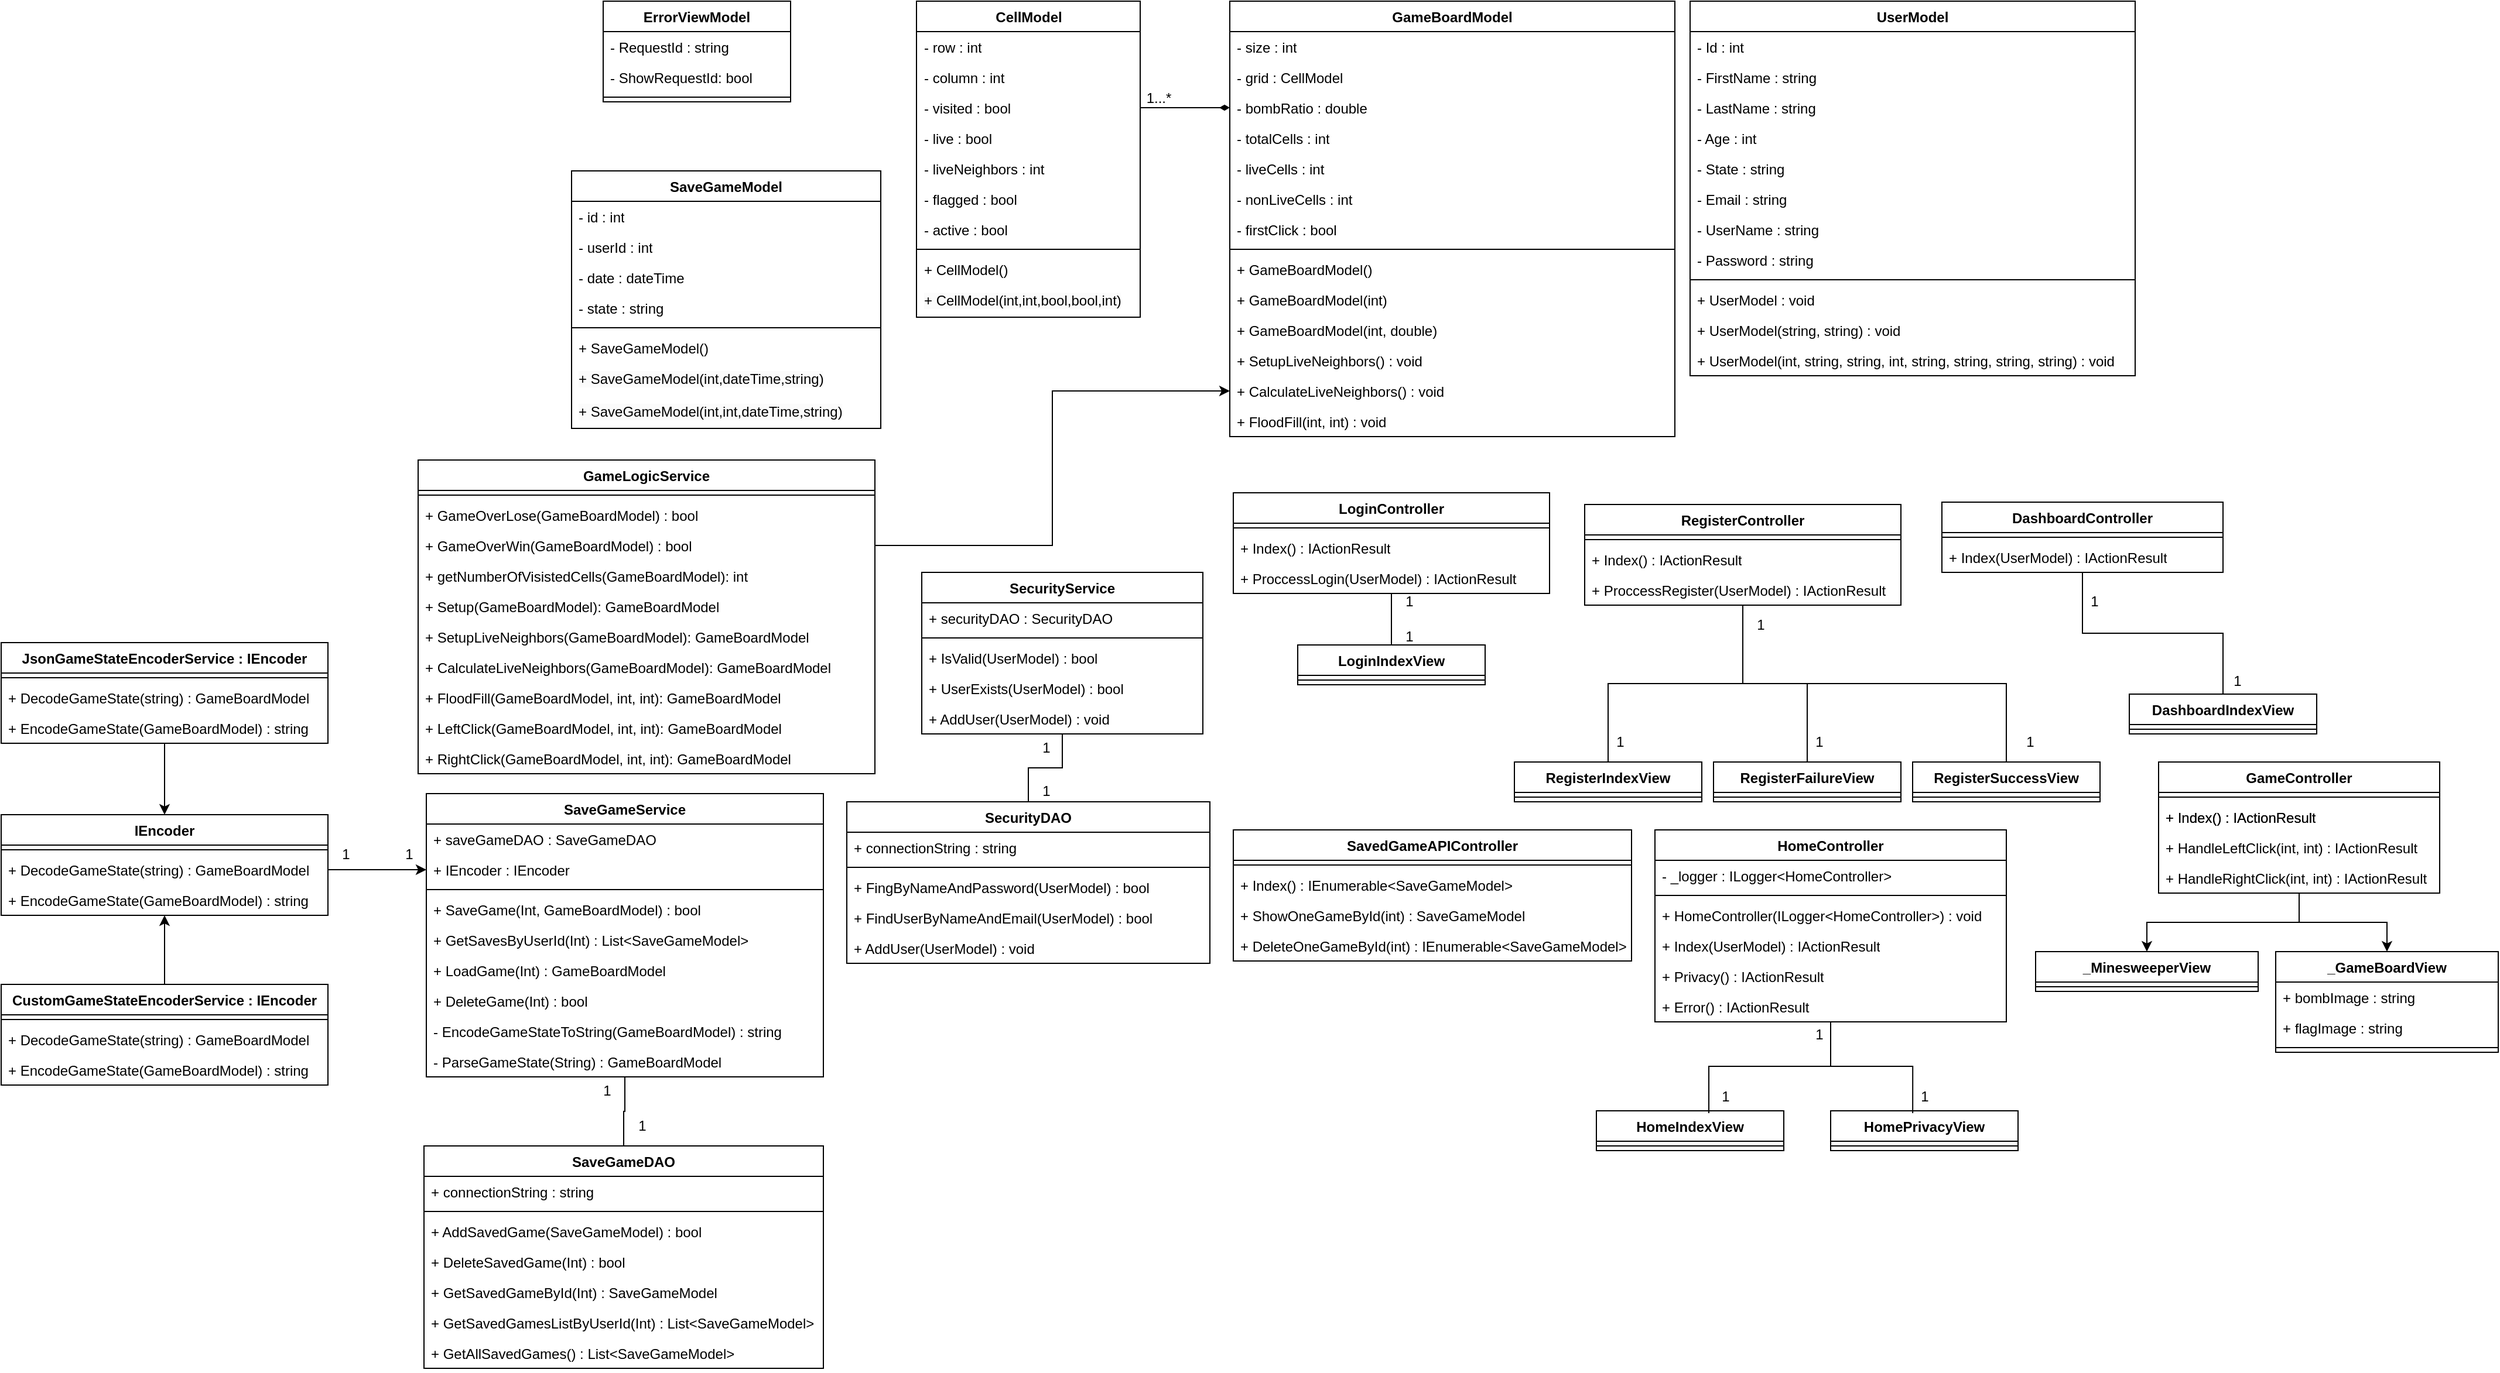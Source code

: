 <mxfile version="23.0.2" type="device">
  <diagram name="Page-1" id="0U3QdPw5UajVtw86S9Rw">
    <mxGraphModel dx="3351" dy="1690" grid="0" gridSize="10" guides="1" tooltips="1" connect="1" arrows="1" fold="1" page="0" pageScale="1" pageWidth="1200" pageHeight="1600" math="0" shadow="0">
      <root>
        <mxCell id="0" />
        <mxCell id="1" parent="0" />
        <mxCell id="XmBuS-4AvUUJtB_ctOj_-1" value="UserModel" style="swimlane;fontStyle=1;align=center;verticalAlign=top;childLayout=stackLayout;horizontal=1;startSize=26;horizontalStack=0;resizeParent=1;resizeParentMax=0;resizeLast=0;collapsible=1;marginBottom=0;whiteSpace=wrap;html=1;" parent="1" vertex="1">
          <mxGeometry x="650" y="10" width="380" height="320" as="geometry" />
        </mxCell>
        <mxCell id="XmBuS-4AvUUJtB_ctOj_-2" value="- Id : int" style="text;strokeColor=none;fillColor=none;align=left;verticalAlign=top;spacingLeft=4;spacingRight=4;overflow=hidden;rotatable=0;points=[[0,0.5],[1,0.5]];portConstraint=eastwest;whiteSpace=wrap;html=1;" parent="XmBuS-4AvUUJtB_ctOj_-1" vertex="1">
          <mxGeometry y="26" width="380" height="26" as="geometry" />
        </mxCell>
        <mxCell id="sEVPh317jFY0b0XGSFJh-1" value="- FirstName : string" style="text;strokeColor=none;fillColor=none;align=left;verticalAlign=top;spacingLeft=4;spacingRight=4;overflow=hidden;rotatable=0;points=[[0,0.5],[1,0.5]];portConstraint=eastwest;whiteSpace=wrap;html=1;" parent="XmBuS-4AvUUJtB_ctOj_-1" vertex="1">
          <mxGeometry y="52" width="380" height="26" as="geometry" />
        </mxCell>
        <mxCell id="sEVPh317jFY0b0XGSFJh-2" value="- LastName : string" style="text;strokeColor=none;fillColor=none;align=left;verticalAlign=top;spacingLeft=4;spacingRight=4;overflow=hidden;rotatable=0;points=[[0,0.5],[1,0.5]];portConstraint=eastwest;whiteSpace=wrap;html=1;" parent="XmBuS-4AvUUJtB_ctOj_-1" vertex="1">
          <mxGeometry y="78" width="380" height="26" as="geometry" />
        </mxCell>
        <mxCell id="sEVPh317jFY0b0XGSFJh-3" value="- Age : int" style="text;strokeColor=none;fillColor=none;align=left;verticalAlign=top;spacingLeft=4;spacingRight=4;overflow=hidden;rotatable=0;points=[[0,0.5],[1,0.5]];portConstraint=eastwest;whiteSpace=wrap;html=1;" parent="XmBuS-4AvUUJtB_ctOj_-1" vertex="1">
          <mxGeometry y="104" width="380" height="26" as="geometry" />
        </mxCell>
        <mxCell id="sEVPh317jFY0b0XGSFJh-4" value="- State : string" style="text;strokeColor=none;fillColor=none;align=left;verticalAlign=top;spacingLeft=4;spacingRight=4;overflow=hidden;rotatable=0;points=[[0,0.5],[1,0.5]];portConstraint=eastwest;whiteSpace=wrap;html=1;" parent="XmBuS-4AvUUJtB_ctOj_-1" vertex="1">
          <mxGeometry y="130" width="380" height="26" as="geometry" />
        </mxCell>
        <mxCell id="sEVPh317jFY0b0XGSFJh-5" value="- Email : string" style="text;strokeColor=none;fillColor=none;align=left;verticalAlign=top;spacingLeft=4;spacingRight=4;overflow=hidden;rotatable=0;points=[[0,0.5],[1,0.5]];portConstraint=eastwest;whiteSpace=wrap;html=1;" parent="XmBuS-4AvUUJtB_ctOj_-1" vertex="1">
          <mxGeometry y="156" width="380" height="26" as="geometry" />
        </mxCell>
        <mxCell id="sEVPh317jFY0b0XGSFJh-6" value="- UserName : string" style="text;strokeColor=none;fillColor=none;align=left;verticalAlign=top;spacingLeft=4;spacingRight=4;overflow=hidden;rotatable=0;points=[[0,0.5],[1,0.5]];portConstraint=eastwest;whiteSpace=wrap;html=1;" parent="XmBuS-4AvUUJtB_ctOj_-1" vertex="1">
          <mxGeometry y="182" width="380" height="26" as="geometry" />
        </mxCell>
        <mxCell id="sEVPh317jFY0b0XGSFJh-7" value="- Password : string" style="text;strokeColor=none;fillColor=none;align=left;verticalAlign=top;spacingLeft=4;spacingRight=4;overflow=hidden;rotatable=0;points=[[0,0.5],[1,0.5]];portConstraint=eastwest;whiteSpace=wrap;html=1;" parent="XmBuS-4AvUUJtB_ctOj_-1" vertex="1">
          <mxGeometry y="208" width="380" height="26" as="geometry" />
        </mxCell>
        <mxCell id="XmBuS-4AvUUJtB_ctOj_-3" value="" style="line;strokeWidth=1;fillColor=none;align=left;verticalAlign=middle;spacingTop=-1;spacingLeft=3;spacingRight=3;rotatable=0;labelPosition=right;points=[];portConstraint=eastwest;strokeColor=inherit;" parent="XmBuS-4AvUUJtB_ctOj_-1" vertex="1">
          <mxGeometry y="234" width="380" height="8" as="geometry" />
        </mxCell>
        <mxCell id="XmBuS-4AvUUJtB_ctOj_-4" value="+ UserModel : void" style="text;strokeColor=none;fillColor=none;align=left;verticalAlign=top;spacingLeft=4;spacingRight=4;overflow=hidden;rotatable=0;points=[[0,0.5],[1,0.5]];portConstraint=eastwest;whiteSpace=wrap;html=1;" parent="XmBuS-4AvUUJtB_ctOj_-1" vertex="1">
          <mxGeometry y="242" width="380" height="26" as="geometry" />
        </mxCell>
        <mxCell id="sEVPh317jFY0b0XGSFJh-9" value="+ UserModel(string, string) : void" style="text;strokeColor=none;fillColor=none;align=left;verticalAlign=top;spacingLeft=4;spacingRight=4;overflow=hidden;rotatable=0;points=[[0,0.5],[1,0.5]];portConstraint=eastwest;whiteSpace=wrap;html=1;" parent="XmBuS-4AvUUJtB_ctOj_-1" vertex="1">
          <mxGeometry y="268" width="380" height="26" as="geometry" />
        </mxCell>
        <mxCell id="sEVPh317jFY0b0XGSFJh-10" value="+ UserModel(int, string, string, int, string, string, string, string) : void" style="text;strokeColor=none;fillColor=none;align=left;verticalAlign=top;spacingLeft=4;spacingRight=4;overflow=hidden;rotatable=0;points=[[0,0.5],[1,0.5]];portConstraint=eastwest;whiteSpace=wrap;html=1;" parent="XmBuS-4AvUUJtB_ctOj_-1" vertex="1">
          <mxGeometry y="294" width="380" height="26" as="geometry" />
        </mxCell>
        <mxCell id="sEVPh317jFY0b0XGSFJh-28" value="HomeController" style="swimlane;fontStyle=1;align=center;verticalAlign=top;childLayout=stackLayout;horizontal=1;startSize=26;horizontalStack=0;resizeParent=1;resizeParentMax=0;resizeLast=0;collapsible=1;marginBottom=0;whiteSpace=wrap;html=1;" parent="1" vertex="1">
          <mxGeometry x="620" y="718" width="300" height="164" as="geometry" />
        </mxCell>
        <mxCell id="sEVPh317jFY0b0XGSFJh-31" value="- _logger : ILogger&amp;lt;HomeController&amp;gt;&amp;nbsp;" style="text;strokeColor=none;fillColor=none;align=left;verticalAlign=top;spacingLeft=4;spacingRight=4;overflow=hidden;rotatable=0;points=[[0,0.5],[1,0.5]];portConstraint=eastwest;whiteSpace=wrap;html=1;" parent="sEVPh317jFY0b0XGSFJh-28" vertex="1">
          <mxGeometry y="26" width="300" height="26" as="geometry" />
        </mxCell>
        <mxCell id="sEVPh317jFY0b0XGSFJh-29" value="" style="line;strokeWidth=1;fillColor=none;align=left;verticalAlign=middle;spacingTop=-1;spacingLeft=3;spacingRight=3;rotatable=0;labelPosition=right;points=[];portConstraint=eastwest;strokeColor=inherit;" parent="sEVPh317jFY0b0XGSFJh-28" vertex="1">
          <mxGeometry y="52" width="300" height="8" as="geometry" />
        </mxCell>
        <mxCell id="sEVPh317jFY0b0XGSFJh-30" value="+ HomeController(ILogger&amp;lt;HomeController&amp;gt;) : void" style="text;strokeColor=none;fillColor=none;align=left;verticalAlign=top;spacingLeft=4;spacingRight=4;overflow=hidden;rotatable=0;points=[[0,0.5],[1,0.5]];portConstraint=eastwest;whiteSpace=wrap;html=1;" parent="sEVPh317jFY0b0XGSFJh-28" vertex="1">
          <mxGeometry y="60" width="300" height="26" as="geometry" />
        </mxCell>
        <mxCell id="sEVPh317jFY0b0XGSFJh-32" value="+ Index(UserModel) : IActionResult" style="text;strokeColor=none;fillColor=none;align=left;verticalAlign=top;spacingLeft=4;spacingRight=4;overflow=hidden;rotatable=0;points=[[0,0.5],[1,0.5]];portConstraint=eastwest;whiteSpace=wrap;html=1;" parent="sEVPh317jFY0b0XGSFJh-28" vertex="1">
          <mxGeometry y="86" width="300" height="26" as="geometry" />
        </mxCell>
        <mxCell id="sEVPh317jFY0b0XGSFJh-33" value="+ Privacy() : IActionResult" style="text;strokeColor=none;fillColor=none;align=left;verticalAlign=top;spacingLeft=4;spacingRight=4;overflow=hidden;rotatable=0;points=[[0,0.5],[1,0.5]];portConstraint=eastwest;whiteSpace=wrap;html=1;" parent="sEVPh317jFY0b0XGSFJh-28" vertex="1">
          <mxGeometry y="112" width="300" height="26" as="geometry" />
        </mxCell>
        <mxCell id="sEVPh317jFY0b0XGSFJh-34" value="+ Error() : IActionResult" style="text;strokeColor=none;fillColor=none;align=left;verticalAlign=top;spacingLeft=4;spacingRight=4;overflow=hidden;rotatable=0;points=[[0,0.5],[1,0.5]];portConstraint=eastwest;whiteSpace=wrap;html=1;" parent="sEVPh317jFY0b0XGSFJh-28" vertex="1">
          <mxGeometry y="138" width="300" height="26" as="geometry" />
        </mxCell>
        <mxCell id="sEVPh317jFY0b0XGSFJh-101" style="edgeStyle=orthogonalEdgeStyle;rounded=0;orthogonalLoop=1;jettySize=auto;html=1;entryX=0.5;entryY=0;entryDx=0;entryDy=0;endArrow=none;endFill=0;" parent="1" source="sEVPh317jFY0b0XGSFJh-35" target="sEVPh317jFY0b0XGSFJh-85" edge="1">
          <mxGeometry relative="1" as="geometry" />
        </mxCell>
        <mxCell id="sEVPh317jFY0b0XGSFJh-35" value="DashboardController" style="swimlane;fontStyle=1;align=center;verticalAlign=top;childLayout=stackLayout;horizontal=1;startSize=26;horizontalStack=0;resizeParent=1;resizeParentMax=0;resizeLast=0;collapsible=1;marginBottom=0;whiteSpace=wrap;html=1;" parent="1" vertex="1">
          <mxGeometry x="865" y="438" width="240" height="60" as="geometry" />
        </mxCell>
        <mxCell id="sEVPh317jFY0b0XGSFJh-36" value="" style="line;strokeWidth=1;fillColor=none;align=left;verticalAlign=middle;spacingTop=-1;spacingLeft=3;spacingRight=3;rotatable=0;labelPosition=right;points=[];portConstraint=eastwest;strokeColor=inherit;" parent="sEVPh317jFY0b0XGSFJh-35" vertex="1">
          <mxGeometry y="26" width="240" height="8" as="geometry" />
        </mxCell>
        <mxCell id="sEVPh317jFY0b0XGSFJh-37" value="+ Index(UserModel) : IActionResult" style="text;strokeColor=none;fillColor=none;align=left;verticalAlign=top;spacingLeft=4;spacingRight=4;overflow=hidden;rotatable=0;points=[[0,0.5],[1,0.5]];portConstraint=eastwest;whiteSpace=wrap;html=1;" parent="sEVPh317jFY0b0XGSFJh-35" vertex="1">
          <mxGeometry y="34" width="240" height="26" as="geometry" />
        </mxCell>
        <mxCell id="sEVPh317jFY0b0XGSFJh-97" style="edgeStyle=orthogonalEdgeStyle;rounded=0;orthogonalLoop=1;jettySize=auto;html=1;endArrow=none;endFill=0;" parent="1" source="sEVPh317jFY0b0XGSFJh-42" target="sEVPh317jFY0b0XGSFJh-79" edge="1">
          <mxGeometry relative="1" as="geometry" />
        </mxCell>
        <mxCell id="sEVPh317jFY0b0XGSFJh-42" value="LoginController" style="swimlane;fontStyle=1;align=center;verticalAlign=top;childLayout=stackLayout;horizontal=1;startSize=26;horizontalStack=0;resizeParent=1;resizeParentMax=0;resizeLast=0;collapsible=1;marginBottom=0;whiteSpace=wrap;html=1;" parent="1" vertex="1">
          <mxGeometry x="260" y="430" width="270" height="86" as="geometry" />
        </mxCell>
        <mxCell id="sEVPh317jFY0b0XGSFJh-43" value="" style="line;strokeWidth=1;fillColor=none;align=left;verticalAlign=middle;spacingTop=-1;spacingLeft=3;spacingRight=3;rotatable=0;labelPosition=right;points=[];portConstraint=eastwest;strokeColor=inherit;" parent="sEVPh317jFY0b0XGSFJh-42" vertex="1">
          <mxGeometry y="26" width="270" height="8" as="geometry" />
        </mxCell>
        <mxCell id="sEVPh317jFY0b0XGSFJh-44" value="+ Index() : IActionResult" style="text;strokeColor=none;fillColor=none;align=left;verticalAlign=top;spacingLeft=4;spacingRight=4;overflow=hidden;rotatable=0;points=[[0,0.5],[1,0.5]];portConstraint=eastwest;whiteSpace=wrap;html=1;" parent="sEVPh317jFY0b0XGSFJh-42" vertex="1">
          <mxGeometry y="34" width="270" height="26" as="geometry" />
        </mxCell>
        <mxCell id="sEVPh317jFY0b0XGSFJh-45" value="+ ProccessLogin(UserModel) : IActionResult" style="text;strokeColor=none;fillColor=none;align=left;verticalAlign=top;spacingLeft=4;spacingRight=4;overflow=hidden;rotatable=0;points=[[0,0.5],[1,0.5]];portConstraint=eastwest;whiteSpace=wrap;html=1;" parent="sEVPh317jFY0b0XGSFJh-42" vertex="1">
          <mxGeometry y="60" width="270" height="26" as="geometry" />
        </mxCell>
        <mxCell id="sEVPh317jFY0b0XGSFJh-98" style="edgeStyle=orthogonalEdgeStyle;rounded=0;orthogonalLoop=1;jettySize=auto;html=1;entryX=0.5;entryY=0;entryDx=0;entryDy=0;endArrow=none;endFill=0;" parent="1" source="sEVPh317jFY0b0XGSFJh-46" target="sEVPh317jFY0b0XGSFJh-77" edge="1">
          <mxGeometry relative="1" as="geometry" />
        </mxCell>
        <mxCell id="sEVPh317jFY0b0XGSFJh-99" style="edgeStyle=orthogonalEdgeStyle;rounded=0;orthogonalLoop=1;jettySize=auto;html=1;entryX=0.5;entryY=0;entryDx=0;entryDy=0;endArrow=none;endFill=0;" parent="1" source="sEVPh317jFY0b0XGSFJh-46" target="sEVPh317jFY0b0XGSFJh-75" edge="1">
          <mxGeometry relative="1" as="geometry" />
        </mxCell>
        <mxCell id="sEVPh317jFY0b0XGSFJh-100" style="edgeStyle=orthogonalEdgeStyle;rounded=0;orthogonalLoop=1;jettySize=auto;html=1;endArrow=none;endFill=0;" parent="1" edge="1">
          <mxGeometry relative="1" as="geometry">
            <Array as="points">
              <mxPoint x="695" y="593" />
              <mxPoint x="920" y="593" />
            </Array>
            <mxPoint x="695" y="529" as="sourcePoint" />
            <mxPoint x="920" y="663" as="targetPoint" />
          </mxGeometry>
        </mxCell>
        <mxCell id="sEVPh317jFY0b0XGSFJh-46" value="RegisterController" style="swimlane;fontStyle=1;align=center;verticalAlign=top;childLayout=stackLayout;horizontal=1;startSize=26;horizontalStack=0;resizeParent=1;resizeParentMax=0;resizeLast=0;collapsible=1;marginBottom=0;whiteSpace=wrap;html=1;" parent="1" vertex="1">
          <mxGeometry x="560" y="440" width="270" height="86" as="geometry" />
        </mxCell>
        <mxCell id="sEVPh317jFY0b0XGSFJh-47" value="" style="line;strokeWidth=1;fillColor=none;align=left;verticalAlign=middle;spacingTop=-1;spacingLeft=3;spacingRight=3;rotatable=0;labelPosition=right;points=[];portConstraint=eastwest;strokeColor=inherit;" parent="sEVPh317jFY0b0XGSFJh-46" vertex="1">
          <mxGeometry y="26" width="270" height="8" as="geometry" />
        </mxCell>
        <mxCell id="sEVPh317jFY0b0XGSFJh-48" value="+ Index() : IActionResult" style="text;strokeColor=none;fillColor=none;align=left;verticalAlign=top;spacingLeft=4;spacingRight=4;overflow=hidden;rotatable=0;points=[[0,0.5],[1,0.5]];portConstraint=eastwest;whiteSpace=wrap;html=1;" parent="sEVPh317jFY0b0XGSFJh-46" vertex="1">
          <mxGeometry y="34" width="270" height="26" as="geometry" />
        </mxCell>
        <mxCell id="sEVPh317jFY0b0XGSFJh-49" value="+ ProccessRegister(UserModel) : IActionResult" style="text;strokeColor=none;fillColor=none;align=left;verticalAlign=top;spacingLeft=4;spacingRight=4;overflow=hidden;rotatable=0;points=[[0,0.5],[1,0.5]];portConstraint=eastwest;whiteSpace=wrap;html=1;" parent="sEVPh317jFY0b0XGSFJh-46" vertex="1">
          <mxGeometry y="60" width="270" height="26" as="geometry" />
        </mxCell>
        <mxCell id="sEVPh317jFY0b0XGSFJh-54" value="ErrorViewModel" style="swimlane;fontStyle=1;align=center;verticalAlign=top;childLayout=stackLayout;horizontal=1;startSize=26;horizontalStack=0;resizeParent=1;resizeParentMax=0;resizeLast=0;collapsible=1;marginBottom=0;whiteSpace=wrap;html=1;" parent="1" vertex="1">
          <mxGeometry x="-278" y="10" width="160" height="86" as="geometry" />
        </mxCell>
        <mxCell id="sEVPh317jFY0b0XGSFJh-55" value="- RequestId : string" style="text;strokeColor=none;fillColor=none;align=left;verticalAlign=top;spacingLeft=4;spacingRight=4;overflow=hidden;rotatable=0;points=[[0,0.5],[1,0.5]];portConstraint=eastwest;whiteSpace=wrap;html=1;" parent="sEVPh317jFY0b0XGSFJh-54" vertex="1">
          <mxGeometry y="26" width="160" height="26" as="geometry" />
        </mxCell>
        <mxCell id="sEVPh317jFY0b0XGSFJh-58" value="- ShowRequestId: bool" style="text;strokeColor=none;fillColor=none;align=left;verticalAlign=top;spacingLeft=4;spacingRight=4;overflow=hidden;rotatable=0;points=[[0,0.5],[1,0.5]];portConstraint=eastwest;whiteSpace=wrap;html=1;" parent="sEVPh317jFY0b0XGSFJh-54" vertex="1">
          <mxGeometry y="52" width="160" height="26" as="geometry" />
        </mxCell>
        <mxCell id="sEVPh317jFY0b0XGSFJh-56" value="" style="line;strokeWidth=1;fillColor=none;align=left;verticalAlign=middle;spacingTop=-1;spacingLeft=3;spacingRight=3;rotatable=0;labelPosition=right;points=[];portConstraint=eastwest;strokeColor=inherit;" parent="sEVPh317jFY0b0XGSFJh-54" vertex="1">
          <mxGeometry y="78" width="160" height="8" as="geometry" />
        </mxCell>
        <mxCell id="sEVPh317jFY0b0XGSFJh-88" style="edgeStyle=orthogonalEdgeStyle;rounded=0;orthogonalLoop=1;jettySize=auto;html=1;entryX=0.5;entryY=0;entryDx=0;entryDy=0;endArrow=none;endFill=0;" parent="1" source="sEVPh317jFY0b0XGSFJh-59" target="sEVPh317jFY0b0XGSFJh-65" edge="1">
          <mxGeometry relative="1" as="geometry" />
        </mxCell>
        <mxCell id="sEVPh317jFY0b0XGSFJh-59" value="SecurityService" style="swimlane;fontStyle=1;align=center;verticalAlign=top;childLayout=stackLayout;horizontal=1;startSize=26;horizontalStack=0;resizeParent=1;resizeParentMax=0;resizeLast=0;collapsible=1;marginBottom=0;whiteSpace=wrap;html=1;" parent="1" vertex="1">
          <mxGeometry x="-6" y="498" width="240" height="138" as="geometry" />
        </mxCell>
        <mxCell id="sEVPh317jFY0b0XGSFJh-60" value="+ securityDAO : SecurityDAO&amp;nbsp;" style="text;strokeColor=none;fillColor=none;align=left;verticalAlign=top;spacingLeft=4;spacingRight=4;overflow=hidden;rotatable=0;points=[[0,0.5],[1,0.5]];portConstraint=eastwest;whiteSpace=wrap;html=1;" parent="sEVPh317jFY0b0XGSFJh-59" vertex="1">
          <mxGeometry y="26" width="240" height="26" as="geometry" />
        </mxCell>
        <mxCell id="sEVPh317jFY0b0XGSFJh-62" value="" style="line;strokeWidth=1;fillColor=none;align=left;verticalAlign=middle;spacingTop=-1;spacingLeft=3;spacingRight=3;rotatable=0;labelPosition=right;points=[];portConstraint=eastwest;strokeColor=inherit;" parent="sEVPh317jFY0b0XGSFJh-59" vertex="1">
          <mxGeometry y="52" width="240" height="8" as="geometry" />
        </mxCell>
        <mxCell id="sEVPh317jFY0b0XGSFJh-61" value="+ IsValid(UserModel) : bool" style="text;strokeColor=none;fillColor=none;align=left;verticalAlign=top;spacingLeft=4;spacingRight=4;overflow=hidden;rotatable=0;points=[[0,0.5],[1,0.5]];portConstraint=eastwest;whiteSpace=wrap;html=1;" parent="sEVPh317jFY0b0XGSFJh-59" vertex="1">
          <mxGeometry y="60" width="240" height="26" as="geometry" />
        </mxCell>
        <mxCell id="sEVPh317jFY0b0XGSFJh-63" value="+ UserExists(UserModel) : bool" style="text;strokeColor=none;fillColor=none;align=left;verticalAlign=top;spacingLeft=4;spacingRight=4;overflow=hidden;rotatable=0;points=[[0,0.5],[1,0.5]];portConstraint=eastwest;whiteSpace=wrap;html=1;" parent="sEVPh317jFY0b0XGSFJh-59" vertex="1">
          <mxGeometry y="86" width="240" height="26" as="geometry" />
        </mxCell>
        <mxCell id="sEVPh317jFY0b0XGSFJh-64" value="+ AddUser(UserModel) : void" style="text;strokeColor=none;fillColor=none;align=left;verticalAlign=top;spacingLeft=4;spacingRight=4;overflow=hidden;rotatable=0;points=[[0,0.5],[1,0.5]];portConstraint=eastwest;whiteSpace=wrap;html=1;" parent="sEVPh317jFY0b0XGSFJh-59" vertex="1">
          <mxGeometry y="112" width="240" height="26" as="geometry" />
        </mxCell>
        <mxCell id="sEVPh317jFY0b0XGSFJh-65" value="SecurityDAO" style="swimlane;fontStyle=1;align=center;verticalAlign=top;childLayout=stackLayout;horizontal=1;startSize=26;horizontalStack=0;resizeParent=1;resizeParentMax=0;resizeLast=0;collapsible=1;marginBottom=0;whiteSpace=wrap;html=1;" parent="1" vertex="1">
          <mxGeometry x="-70" y="694" width="310" height="138" as="geometry" />
        </mxCell>
        <mxCell id="sEVPh317jFY0b0XGSFJh-66" value="+ connectionString : string" style="text;strokeColor=none;fillColor=none;align=left;verticalAlign=top;spacingLeft=4;spacingRight=4;overflow=hidden;rotatable=0;points=[[0,0.5],[1,0.5]];portConstraint=eastwest;whiteSpace=wrap;html=1;" parent="sEVPh317jFY0b0XGSFJh-65" vertex="1">
          <mxGeometry y="26" width="310" height="26" as="geometry" />
        </mxCell>
        <mxCell id="sEVPh317jFY0b0XGSFJh-67" value="" style="line;strokeWidth=1;fillColor=none;align=left;verticalAlign=middle;spacingTop=-1;spacingLeft=3;spacingRight=3;rotatable=0;labelPosition=right;points=[];portConstraint=eastwest;strokeColor=inherit;" parent="sEVPh317jFY0b0XGSFJh-65" vertex="1">
          <mxGeometry y="52" width="310" height="8" as="geometry" />
        </mxCell>
        <mxCell id="sEVPh317jFY0b0XGSFJh-68" value="+ FingByNameAndPassword(UserModel) : bool" style="text;strokeColor=none;fillColor=none;align=left;verticalAlign=top;spacingLeft=4;spacingRight=4;overflow=hidden;rotatable=0;points=[[0,0.5],[1,0.5]];portConstraint=eastwest;whiteSpace=wrap;html=1;" parent="sEVPh317jFY0b0XGSFJh-65" vertex="1">
          <mxGeometry y="60" width="310" height="26" as="geometry" />
        </mxCell>
        <mxCell id="sEVPh317jFY0b0XGSFJh-69" value="+ FindUserByNameAndEmail(UserModel) : bool" style="text;strokeColor=none;fillColor=none;align=left;verticalAlign=top;spacingLeft=4;spacingRight=4;overflow=hidden;rotatable=0;points=[[0,0.5],[1,0.5]];portConstraint=eastwest;whiteSpace=wrap;html=1;" parent="sEVPh317jFY0b0XGSFJh-65" vertex="1">
          <mxGeometry y="86" width="310" height="26" as="geometry" />
        </mxCell>
        <mxCell id="sEVPh317jFY0b0XGSFJh-70" value="+ AddUser(UserModel) : void" style="text;strokeColor=none;fillColor=none;align=left;verticalAlign=top;spacingLeft=4;spacingRight=4;overflow=hidden;rotatable=0;points=[[0,0.5],[1,0.5]];portConstraint=eastwest;whiteSpace=wrap;html=1;" parent="sEVPh317jFY0b0XGSFJh-65" vertex="1">
          <mxGeometry y="112" width="310" height="26" as="geometry" />
        </mxCell>
        <mxCell id="sEVPh317jFY0b0XGSFJh-71" value="RegisterSuccessView" style="swimlane;fontStyle=1;align=center;verticalAlign=top;childLayout=stackLayout;horizontal=1;startSize=26;horizontalStack=0;resizeParent=1;resizeParentMax=0;resizeLast=0;collapsible=1;marginBottom=0;whiteSpace=wrap;html=1;" parent="1" vertex="1">
          <mxGeometry x="840" y="660" width="160" height="34" as="geometry" />
        </mxCell>
        <mxCell id="sEVPh317jFY0b0XGSFJh-73" value="" style="line;strokeWidth=1;fillColor=none;align=left;verticalAlign=middle;spacingTop=-1;spacingLeft=3;spacingRight=3;rotatable=0;labelPosition=right;points=[];portConstraint=eastwest;strokeColor=inherit;" parent="sEVPh317jFY0b0XGSFJh-71" vertex="1">
          <mxGeometry y="26" width="160" height="8" as="geometry" />
        </mxCell>
        <mxCell id="sEVPh317jFY0b0XGSFJh-75" value="RegisterFailureView" style="swimlane;fontStyle=1;align=center;verticalAlign=top;childLayout=stackLayout;horizontal=1;startSize=26;horizontalStack=0;resizeParent=1;resizeParentMax=0;resizeLast=0;collapsible=1;marginBottom=0;whiteSpace=wrap;html=1;" parent="1" vertex="1">
          <mxGeometry x="670" y="660" width="160" height="34" as="geometry" />
        </mxCell>
        <mxCell id="sEVPh317jFY0b0XGSFJh-76" value="" style="line;strokeWidth=1;fillColor=none;align=left;verticalAlign=middle;spacingTop=-1;spacingLeft=3;spacingRight=3;rotatable=0;labelPosition=right;points=[];portConstraint=eastwest;strokeColor=inherit;" parent="sEVPh317jFY0b0XGSFJh-75" vertex="1">
          <mxGeometry y="26" width="160" height="8" as="geometry" />
        </mxCell>
        <mxCell id="sEVPh317jFY0b0XGSFJh-77" value="RegisterIndexView" style="swimlane;fontStyle=1;align=center;verticalAlign=top;childLayout=stackLayout;horizontal=1;startSize=26;horizontalStack=0;resizeParent=1;resizeParentMax=0;resizeLast=0;collapsible=1;marginBottom=0;whiteSpace=wrap;html=1;" parent="1" vertex="1">
          <mxGeometry x="500" y="660" width="160" height="34" as="geometry" />
        </mxCell>
        <mxCell id="sEVPh317jFY0b0XGSFJh-78" value="" style="line;strokeWidth=1;fillColor=none;align=left;verticalAlign=middle;spacingTop=-1;spacingLeft=3;spacingRight=3;rotatable=0;labelPosition=right;points=[];portConstraint=eastwest;strokeColor=inherit;" parent="sEVPh317jFY0b0XGSFJh-77" vertex="1">
          <mxGeometry y="26" width="160" height="8" as="geometry" />
        </mxCell>
        <mxCell id="sEVPh317jFY0b0XGSFJh-79" value="LoginIndexView" style="swimlane;fontStyle=1;align=center;verticalAlign=top;childLayout=stackLayout;horizontal=1;startSize=26;horizontalStack=0;resizeParent=1;resizeParentMax=0;resizeLast=0;collapsible=1;marginBottom=0;whiteSpace=wrap;html=1;" parent="1" vertex="1">
          <mxGeometry x="315" y="560" width="160" height="34" as="geometry" />
        </mxCell>
        <mxCell id="sEVPh317jFY0b0XGSFJh-80" value="" style="line;strokeWidth=1;fillColor=none;align=left;verticalAlign=middle;spacingTop=-1;spacingLeft=3;spacingRight=3;rotatable=0;labelPosition=right;points=[];portConstraint=eastwest;strokeColor=inherit;" parent="sEVPh317jFY0b0XGSFJh-79" vertex="1">
          <mxGeometry y="26" width="160" height="8" as="geometry" />
        </mxCell>
        <mxCell id="sEVPh317jFY0b0XGSFJh-81" value="HomePrivacyView" style="swimlane;fontStyle=1;align=center;verticalAlign=top;childLayout=stackLayout;horizontal=1;startSize=26;horizontalStack=0;resizeParent=1;resizeParentMax=0;resizeLast=0;collapsible=1;marginBottom=0;whiteSpace=wrap;html=1;" parent="1" vertex="1">
          <mxGeometry x="770" y="958" width="160" height="34" as="geometry" />
        </mxCell>
        <mxCell id="sEVPh317jFY0b0XGSFJh-82" value="" style="line;strokeWidth=1;fillColor=none;align=left;verticalAlign=middle;spacingTop=-1;spacingLeft=3;spacingRight=3;rotatable=0;labelPosition=right;points=[];portConstraint=eastwest;strokeColor=inherit;" parent="sEVPh317jFY0b0XGSFJh-81" vertex="1">
          <mxGeometry y="26" width="160" height="8" as="geometry" />
        </mxCell>
        <mxCell id="sEVPh317jFY0b0XGSFJh-83" value="HomeIndexView" style="swimlane;fontStyle=1;align=center;verticalAlign=top;childLayout=stackLayout;horizontal=1;startSize=26;horizontalStack=0;resizeParent=1;resizeParentMax=0;resizeLast=0;collapsible=1;marginBottom=0;whiteSpace=wrap;html=1;" parent="1" vertex="1">
          <mxGeometry x="570" y="958" width="160" height="34" as="geometry" />
        </mxCell>
        <mxCell id="sEVPh317jFY0b0XGSFJh-84" value="" style="line;strokeWidth=1;fillColor=none;align=left;verticalAlign=middle;spacingTop=-1;spacingLeft=3;spacingRight=3;rotatable=0;labelPosition=right;points=[];portConstraint=eastwest;strokeColor=inherit;" parent="sEVPh317jFY0b0XGSFJh-83" vertex="1">
          <mxGeometry y="26" width="160" height="8" as="geometry" />
        </mxCell>
        <mxCell id="sEVPh317jFY0b0XGSFJh-85" value="DashboardIndexView" style="swimlane;fontStyle=1;align=center;verticalAlign=top;childLayout=stackLayout;horizontal=1;startSize=26;horizontalStack=0;resizeParent=1;resizeParentMax=0;resizeLast=0;collapsible=1;marginBottom=0;whiteSpace=wrap;html=1;" parent="1" vertex="1">
          <mxGeometry x="1025" y="602" width="160" height="34" as="geometry" />
        </mxCell>
        <mxCell id="sEVPh317jFY0b0XGSFJh-86" value="" style="line;strokeWidth=1;fillColor=none;align=left;verticalAlign=middle;spacingTop=-1;spacingLeft=3;spacingRight=3;rotatable=0;labelPosition=right;points=[];portConstraint=eastwest;strokeColor=inherit;" parent="sEVPh317jFY0b0XGSFJh-85" vertex="1">
          <mxGeometry y="26" width="160" height="8" as="geometry" />
        </mxCell>
        <mxCell id="sEVPh317jFY0b0XGSFJh-95" style="edgeStyle=orthogonalEdgeStyle;rounded=0;orthogonalLoop=1;jettySize=auto;html=1;entryX=0.6;entryY=0.059;entryDx=0;entryDy=0;entryPerimeter=0;endArrow=none;endFill=0;" parent="1" source="sEVPh317jFY0b0XGSFJh-28" target="sEVPh317jFY0b0XGSFJh-83" edge="1">
          <mxGeometry relative="1" as="geometry" />
        </mxCell>
        <mxCell id="sEVPh317jFY0b0XGSFJh-96" style="edgeStyle=orthogonalEdgeStyle;rounded=0;orthogonalLoop=1;jettySize=auto;html=1;entryX=0.438;entryY=0.059;entryDx=0;entryDy=0;entryPerimeter=0;endArrow=none;endFill=0;" parent="1" source="sEVPh317jFY0b0XGSFJh-28" target="sEVPh317jFY0b0XGSFJh-81" edge="1">
          <mxGeometry relative="1" as="geometry" />
        </mxCell>
        <mxCell id="sEVPh317jFY0b0XGSFJh-105" value="1" style="text;html=1;align=center;verticalAlign=middle;resizable=0;points=[];autosize=1;strokeColor=none;fillColor=none;" parent="1" vertex="1">
          <mxGeometry x="575" y="628" width="30" height="30" as="geometry" />
        </mxCell>
        <mxCell id="sEVPh317jFY0b0XGSFJh-107" value="1" style="text;html=1;align=center;verticalAlign=middle;resizable=0;points=[];autosize=1;strokeColor=none;fillColor=none;" parent="1" vertex="1">
          <mxGeometry x="745" y="628" width="30" height="30" as="geometry" />
        </mxCell>
        <mxCell id="sEVPh317jFY0b0XGSFJh-108" value="1" style="text;html=1;align=center;verticalAlign=middle;resizable=0;points=[];autosize=1;strokeColor=none;fillColor=none;" parent="1" vertex="1">
          <mxGeometry x="925" y="628" width="30" height="30" as="geometry" />
        </mxCell>
        <mxCell id="sEVPh317jFY0b0XGSFJh-113" value="1" style="text;html=1;align=center;verticalAlign=middle;resizable=0;points=[];autosize=1;strokeColor=none;fillColor=none;" parent="1" vertex="1">
          <mxGeometry x="745" y="878" width="30" height="30" as="geometry" />
        </mxCell>
        <mxCell id="sEVPh317jFY0b0XGSFJh-114" value="1" style="text;html=1;align=center;verticalAlign=middle;resizable=0;points=[];autosize=1;strokeColor=none;fillColor=none;" parent="1" vertex="1">
          <mxGeometry x="395" y="508" width="30" height="30" as="geometry" />
        </mxCell>
        <mxCell id="sEVPh317jFY0b0XGSFJh-115" value="1" style="text;html=1;align=center;verticalAlign=middle;resizable=0;points=[];autosize=1;strokeColor=none;fillColor=none;" parent="1" vertex="1">
          <mxGeometry x="395" y="538" width="30" height="30" as="geometry" />
        </mxCell>
        <mxCell id="sEVPh317jFY0b0XGSFJh-116" value="1" style="text;html=1;align=center;verticalAlign=middle;resizable=0;points=[];autosize=1;strokeColor=none;fillColor=none;" parent="1" vertex="1">
          <mxGeometry x="665" y="931" width="30" height="30" as="geometry" />
        </mxCell>
        <mxCell id="sEVPh317jFY0b0XGSFJh-117" value="1" style="text;html=1;align=center;verticalAlign=middle;resizable=0;points=[];autosize=1;strokeColor=none;fillColor=none;" parent="1" vertex="1">
          <mxGeometry x="835" y="931" width="30" height="30" as="geometry" />
        </mxCell>
        <mxCell id="sEVPh317jFY0b0XGSFJh-118" value="1" style="text;html=1;align=center;verticalAlign=middle;resizable=0;points=[];autosize=1;strokeColor=none;fillColor=none;" parent="1" vertex="1">
          <mxGeometry x="695" y="528" width="30" height="30" as="geometry" />
        </mxCell>
        <mxCell id="sEVPh317jFY0b0XGSFJh-119" value="1" style="text;html=1;align=center;verticalAlign=middle;resizable=0;points=[];autosize=1;strokeColor=none;fillColor=none;" parent="1" vertex="1">
          <mxGeometry x="980" y="508" width="30" height="30" as="geometry" />
        </mxCell>
        <mxCell id="sEVPh317jFY0b0XGSFJh-120" value="1" style="text;html=1;align=center;verticalAlign=middle;resizable=0;points=[];autosize=1;strokeColor=none;fillColor=none;" parent="1" vertex="1">
          <mxGeometry x="1102" y="576" width="30" height="30" as="geometry" />
        </mxCell>
        <mxCell id="sEVPh317jFY0b0XGSFJh-129" value="1" style="text;html=1;align=center;verticalAlign=middle;resizable=0;points=[];autosize=1;strokeColor=none;fillColor=none;" parent="1" vertex="1">
          <mxGeometry x="85" y="633" width="30" height="30" as="geometry" />
        </mxCell>
        <mxCell id="sEVPh317jFY0b0XGSFJh-130" value="1" style="text;html=1;align=center;verticalAlign=middle;resizable=0;points=[];autosize=1;strokeColor=none;fillColor=none;" parent="1" vertex="1">
          <mxGeometry x="85" y="670" width="30" height="30" as="geometry" />
        </mxCell>
        <mxCell id="wWDm4dbPb5dxXAF5wRwn-1" value="CellModel" style="swimlane;fontStyle=1;align=center;verticalAlign=top;childLayout=stackLayout;horizontal=1;startSize=26;horizontalStack=0;resizeParent=1;resizeParentMax=0;resizeLast=0;collapsible=1;marginBottom=0;whiteSpace=wrap;html=1;" parent="1" vertex="1">
          <mxGeometry x="-10.5" y="10" width="191" height="270" as="geometry" />
        </mxCell>
        <mxCell id="wWDm4dbPb5dxXAF5wRwn-2" value="-&amp;nbsp;row : int" style="text;strokeColor=none;fillColor=none;align=left;verticalAlign=top;spacingLeft=4;spacingRight=4;overflow=hidden;rotatable=0;points=[[0,0.5],[1,0.5]];portConstraint=eastwest;whiteSpace=wrap;html=1;" parent="wWDm4dbPb5dxXAF5wRwn-1" vertex="1">
          <mxGeometry y="26" width="191" height="26" as="geometry" />
        </mxCell>
        <mxCell id="wWDm4dbPb5dxXAF5wRwn-3" value="- column : int" style="text;strokeColor=none;fillColor=none;align=left;verticalAlign=top;spacingLeft=4;spacingRight=4;overflow=hidden;rotatable=0;points=[[0,0.5],[1,0.5]];portConstraint=eastwest;whiteSpace=wrap;html=1;" parent="wWDm4dbPb5dxXAF5wRwn-1" vertex="1">
          <mxGeometry y="52" width="191" height="26" as="geometry" />
        </mxCell>
        <mxCell id="wWDm4dbPb5dxXAF5wRwn-4" value="- visited : bool" style="text;strokeColor=none;fillColor=none;align=left;verticalAlign=top;spacingLeft=4;spacingRight=4;overflow=hidden;rotatable=0;points=[[0,0.5],[1,0.5]];portConstraint=eastwest;whiteSpace=wrap;html=1;" parent="wWDm4dbPb5dxXAF5wRwn-1" vertex="1">
          <mxGeometry y="78" width="191" height="26" as="geometry" />
        </mxCell>
        <mxCell id="wWDm4dbPb5dxXAF5wRwn-5" value="- live : bool" style="text;strokeColor=none;fillColor=none;align=left;verticalAlign=top;spacingLeft=4;spacingRight=4;overflow=hidden;rotatable=0;points=[[0,0.5],[1,0.5]];portConstraint=eastwest;whiteSpace=wrap;html=1;" parent="wWDm4dbPb5dxXAF5wRwn-1" vertex="1">
          <mxGeometry y="104" width="191" height="26" as="geometry" />
        </mxCell>
        <mxCell id="wWDm4dbPb5dxXAF5wRwn-6" value="- liveNeighbors : int" style="text;strokeColor=none;fillColor=none;align=left;verticalAlign=top;spacingLeft=4;spacingRight=4;overflow=hidden;rotatable=0;points=[[0,0.5],[1,0.5]];portConstraint=eastwest;whiteSpace=wrap;html=1;" parent="wWDm4dbPb5dxXAF5wRwn-1" vertex="1">
          <mxGeometry y="130" width="191" height="26" as="geometry" />
        </mxCell>
        <mxCell id="wWDm4dbPb5dxXAF5wRwn-7" value="- flagged : bool" style="text;strokeColor=none;fillColor=none;align=left;verticalAlign=top;spacingLeft=4;spacingRight=4;overflow=hidden;rotatable=0;points=[[0,0.5],[1,0.5]];portConstraint=eastwest;whiteSpace=wrap;html=1;" parent="wWDm4dbPb5dxXAF5wRwn-1" vertex="1">
          <mxGeometry y="156" width="191" height="26" as="geometry" />
        </mxCell>
        <mxCell id="wWDm4dbPb5dxXAF5wRwn-8" value="- active : bool" style="text;strokeColor=none;fillColor=none;align=left;verticalAlign=top;spacingLeft=4;spacingRight=4;overflow=hidden;rotatable=0;points=[[0,0.5],[1,0.5]];portConstraint=eastwest;whiteSpace=wrap;html=1;" parent="wWDm4dbPb5dxXAF5wRwn-1" vertex="1">
          <mxGeometry y="182" width="191" height="26" as="geometry" />
        </mxCell>
        <mxCell id="wWDm4dbPb5dxXAF5wRwn-10" value="" style="line;strokeWidth=1;fillColor=none;align=left;verticalAlign=middle;spacingTop=-1;spacingLeft=3;spacingRight=3;rotatable=0;labelPosition=right;points=[];portConstraint=eastwest;strokeColor=inherit;" parent="wWDm4dbPb5dxXAF5wRwn-1" vertex="1">
          <mxGeometry y="208" width="191" height="8" as="geometry" />
        </mxCell>
        <mxCell id="wWDm4dbPb5dxXAF5wRwn-11" value="+ CellModel()" style="text;strokeColor=none;fillColor=none;align=left;verticalAlign=top;spacingLeft=4;spacingRight=4;overflow=hidden;rotatable=0;points=[[0,0.5],[1,0.5]];portConstraint=eastwest;whiteSpace=wrap;html=1;" parent="wWDm4dbPb5dxXAF5wRwn-1" vertex="1">
          <mxGeometry y="216" width="191" height="26" as="geometry" />
        </mxCell>
        <mxCell id="wWDm4dbPb5dxXAF5wRwn-12" value="&lt;span style=&quot;color: rgb(0, 0, 0); font-family: Helvetica; font-size: 12px; font-style: normal; font-variant-ligatures: normal; font-variant-caps: normal; font-weight: 400; letter-spacing: normal; orphans: 2; text-align: left; text-indent: 0px; text-transform: none; widows: 2; word-spacing: 0px; -webkit-text-stroke-width: 0px; background-color: rgb(251, 251, 251); text-decoration-thickness: initial; text-decoration-style: initial; text-decoration-color: initial; float: none; display: inline !important;&quot;&gt;+ CellModel(int,int,bool,bool,int)&lt;/span&gt;" style="text;strokeColor=none;fillColor=none;align=left;verticalAlign=top;spacingLeft=4;spacingRight=4;overflow=hidden;rotatable=0;points=[[0,0.5],[1,0.5]];portConstraint=eastwest;whiteSpace=wrap;html=1;" parent="wWDm4dbPb5dxXAF5wRwn-1" vertex="1">
          <mxGeometry y="242" width="191" height="28" as="geometry" />
        </mxCell>
        <mxCell id="wWDm4dbPb5dxXAF5wRwn-14" value="GameBoardModel" style="swimlane;fontStyle=1;align=center;verticalAlign=top;childLayout=stackLayout;horizontal=1;startSize=26;horizontalStack=0;resizeParent=1;resizeParentMax=0;resizeLast=0;collapsible=1;marginBottom=0;whiteSpace=wrap;html=1;" parent="1" vertex="1">
          <mxGeometry x="257" y="10" width="380" height="372" as="geometry" />
        </mxCell>
        <mxCell id="wWDm4dbPb5dxXAF5wRwn-15" value="- size : int" style="text;strokeColor=none;fillColor=none;align=left;verticalAlign=top;spacingLeft=4;spacingRight=4;overflow=hidden;rotatable=0;points=[[0,0.5],[1,0.5]];portConstraint=eastwest;whiteSpace=wrap;html=1;" parent="wWDm4dbPb5dxXAF5wRwn-14" vertex="1">
          <mxGeometry y="26" width="380" height="26" as="geometry" />
        </mxCell>
        <mxCell id="wWDm4dbPb5dxXAF5wRwn-16" value="- grid : CellModel" style="text;strokeColor=none;fillColor=none;align=left;verticalAlign=top;spacingLeft=4;spacingRight=4;overflow=hidden;rotatable=0;points=[[0,0.5],[1,0.5]];portConstraint=eastwest;whiteSpace=wrap;html=1;" parent="wWDm4dbPb5dxXAF5wRwn-14" vertex="1">
          <mxGeometry y="52" width="380" height="26" as="geometry" />
        </mxCell>
        <mxCell id="wWDm4dbPb5dxXAF5wRwn-17" value="- bombRatio : double" style="text;strokeColor=none;fillColor=none;align=left;verticalAlign=top;spacingLeft=4;spacingRight=4;overflow=hidden;rotatable=0;points=[[0,0.5],[1,0.5]];portConstraint=eastwest;whiteSpace=wrap;html=1;" parent="wWDm4dbPb5dxXAF5wRwn-14" vertex="1">
          <mxGeometry y="78" width="380" height="26" as="geometry" />
        </mxCell>
        <mxCell id="wWDm4dbPb5dxXAF5wRwn-18" value="- totalCells : int" style="text;strokeColor=none;fillColor=none;align=left;verticalAlign=top;spacingLeft=4;spacingRight=4;overflow=hidden;rotatable=0;points=[[0,0.5],[1,0.5]];portConstraint=eastwest;whiteSpace=wrap;html=1;" parent="wWDm4dbPb5dxXAF5wRwn-14" vertex="1">
          <mxGeometry y="104" width="380" height="26" as="geometry" />
        </mxCell>
        <mxCell id="wWDm4dbPb5dxXAF5wRwn-19" value="- liveCells : int" style="text;strokeColor=none;fillColor=none;align=left;verticalAlign=top;spacingLeft=4;spacingRight=4;overflow=hidden;rotatable=0;points=[[0,0.5],[1,0.5]];portConstraint=eastwest;whiteSpace=wrap;html=1;" parent="wWDm4dbPb5dxXAF5wRwn-14" vertex="1">
          <mxGeometry y="130" width="380" height="26" as="geometry" />
        </mxCell>
        <mxCell id="wWDm4dbPb5dxXAF5wRwn-20" value="- nonLiveCells : int" style="text;strokeColor=none;fillColor=none;align=left;verticalAlign=top;spacingLeft=4;spacingRight=4;overflow=hidden;rotatable=0;points=[[0,0.5],[1,0.5]];portConstraint=eastwest;whiteSpace=wrap;html=1;" parent="wWDm4dbPb5dxXAF5wRwn-14" vertex="1">
          <mxGeometry y="156" width="380" height="26" as="geometry" />
        </mxCell>
        <mxCell id="wWDm4dbPb5dxXAF5wRwn-21" value="- firstClick : bool" style="text;strokeColor=none;fillColor=none;align=left;verticalAlign=top;spacingLeft=4;spacingRight=4;overflow=hidden;rotatable=0;points=[[0,0.5],[1,0.5]];portConstraint=eastwest;whiteSpace=wrap;html=1;" parent="wWDm4dbPb5dxXAF5wRwn-14" vertex="1">
          <mxGeometry y="182" width="380" height="26" as="geometry" />
        </mxCell>
        <mxCell id="wWDm4dbPb5dxXAF5wRwn-23" value="" style="line;strokeWidth=1;fillColor=none;align=left;verticalAlign=middle;spacingTop=-1;spacingLeft=3;spacingRight=3;rotatable=0;labelPosition=right;points=[];portConstraint=eastwest;strokeColor=inherit;" parent="wWDm4dbPb5dxXAF5wRwn-14" vertex="1">
          <mxGeometry y="208" width="380" height="8" as="geometry" />
        </mxCell>
        <mxCell id="wWDm4dbPb5dxXAF5wRwn-24" value="+ GameBoardModel()" style="text;strokeColor=none;fillColor=none;align=left;verticalAlign=top;spacingLeft=4;spacingRight=4;overflow=hidden;rotatable=0;points=[[0,0.5],[1,0.5]];portConstraint=eastwest;whiteSpace=wrap;html=1;" parent="wWDm4dbPb5dxXAF5wRwn-14" vertex="1">
          <mxGeometry y="216" width="380" height="26" as="geometry" />
        </mxCell>
        <mxCell id="wWDm4dbPb5dxXAF5wRwn-25" value="+ GameBoardModel(int)" style="text;strokeColor=none;fillColor=none;align=left;verticalAlign=top;spacingLeft=4;spacingRight=4;overflow=hidden;rotatable=0;points=[[0,0.5],[1,0.5]];portConstraint=eastwest;whiteSpace=wrap;html=1;" parent="wWDm4dbPb5dxXAF5wRwn-14" vertex="1">
          <mxGeometry y="242" width="380" height="26" as="geometry" />
        </mxCell>
        <mxCell id="wWDm4dbPb5dxXAF5wRwn-26" value="+ GameBoardModel(int, double)" style="text;strokeColor=none;fillColor=none;align=left;verticalAlign=top;spacingLeft=4;spacingRight=4;overflow=hidden;rotatable=0;points=[[0,0.5],[1,0.5]];portConstraint=eastwest;whiteSpace=wrap;html=1;" parent="wWDm4dbPb5dxXAF5wRwn-14" vertex="1">
          <mxGeometry y="268" width="380" height="26" as="geometry" />
        </mxCell>
        <mxCell id="wWDm4dbPb5dxXAF5wRwn-27" value="+ SetupLiveNeighbors() : void" style="text;strokeColor=none;fillColor=none;align=left;verticalAlign=top;spacingLeft=4;spacingRight=4;overflow=hidden;rotatable=0;points=[[0,0.5],[1,0.5]];portConstraint=eastwest;whiteSpace=wrap;html=1;" parent="wWDm4dbPb5dxXAF5wRwn-14" vertex="1">
          <mxGeometry y="294" width="380" height="26" as="geometry" />
        </mxCell>
        <mxCell id="wWDm4dbPb5dxXAF5wRwn-28" value="+ CalculateLiveNeighbors() : void" style="text;strokeColor=none;fillColor=none;align=left;verticalAlign=top;spacingLeft=4;spacingRight=4;overflow=hidden;rotatable=0;points=[[0,0.5],[1,0.5]];portConstraint=eastwest;whiteSpace=wrap;html=1;" parent="wWDm4dbPb5dxXAF5wRwn-14" vertex="1">
          <mxGeometry y="320" width="380" height="26" as="geometry" />
        </mxCell>
        <mxCell id="wWDm4dbPb5dxXAF5wRwn-43" value="+ FloodFill(int, int) : void" style="text;strokeColor=none;fillColor=none;align=left;verticalAlign=top;spacingLeft=4;spacingRight=4;overflow=hidden;rotatable=0;points=[[0,0.5],[1,0.5]];portConstraint=eastwest;whiteSpace=wrap;html=1;" parent="wWDm4dbPb5dxXAF5wRwn-14" vertex="1">
          <mxGeometry y="346" width="380" height="26" as="geometry" />
        </mxCell>
        <mxCell id="wWDm4dbPb5dxXAF5wRwn-44" style="edgeStyle=orthogonalEdgeStyle;rounded=0;orthogonalLoop=1;jettySize=auto;html=1;entryX=0;entryY=0.5;entryDx=0;entryDy=0;endArrow=diamondThin;endFill=1;" parent="1" source="wWDm4dbPb5dxXAF5wRwn-4" target="wWDm4dbPb5dxXAF5wRwn-17" edge="1">
          <mxGeometry relative="1" as="geometry" />
        </mxCell>
        <mxCell id="wWDm4dbPb5dxXAF5wRwn-45" value="1...*" style="text;html=1;align=center;verticalAlign=middle;resizable=0;points=[];autosize=1;strokeColor=none;fillColor=none;" parent="1" vertex="1">
          <mxGeometry x="176" y="78" width="40" height="30" as="geometry" />
        </mxCell>
        <mxCell id="wWDm4dbPb5dxXAF5wRwn-54" style="edgeStyle=orthogonalEdgeStyle;rounded=0;orthogonalLoop=1;jettySize=auto;html=1;entryX=0.5;entryY=0;entryDx=0;entryDy=0;" parent="1" source="wWDm4dbPb5dxXAF5wRwn-49" target="wWDm4dbPb5dxXAF5wRwn-52" edge="1">
          <mxGeometry relative="1" as="geometry" />
        </mxCell>
        <mxCell id="QC1rWz1kJa1oIh63smaZ-20" style="edgeStyle=orthogonalEdgeStyle;rounded=0;orthogonalLoop=1;jettySize=auto;html=1;" parent="1" source="wWDm4dbPb5dxXAF5wRwn-49" target="QC1rWz1kJa1oIh63smaZ-18" edge="1">
          <mxGeometry relative="1" as="geometry" />
        </mxCell>
        <mxCell id="wWDm4dbPb5dxXAF5wRwn-49" value="GameController" style="swimlane;fontStyle=1;align=center;verticalAlign=top;childLayout=stackLayout;horizontal=1;startSize=26;horizontalStack=0;resizeParent=1;resizeParentMax=0;resizeLast=0;collapsible=1;marginBottom=0;whiteSpace=wrap;html=1;" parent="1" vertex="1">
          <mxGeometry x="1050" y="660" width="240" height="112" as="geometry" />
        </mxCell>
        <mxCell id="wWDm4dbPb5dxXAF5wRwn-50" value="" style="line;strokeWidth=1;fillColor=none;align=left;verticalAlign=middle;spacingTop=-1;spacingLeft=3;spacingRight=3;rotatable=0;labelPosition=right;points=[];portConstraint=eastwest;strokeColor=inherit;" parent="wWDm4dbPb5dxXAF5wRwn-49" vertex="1">
          <mxGeometry y="26" width="240" height="8" as="geometry" />
        </mxCell>
        <mxCell id="wWDm4dbPb5dxXAF5wRwn-51" value="+ Index() : IActionResult" style="text;strokeColor=none;fillColor=none;align=left;verticalAlign=top;spacingLeft=4;spacingRight=4;overflow=hidden;rotatable=0;points=[[0,0.5],[1,0.5]];portConstraint=eastwest;whiteSpace=wrap;html=1;" parent="wWDm4dbPb5dxXAF5wRwn-49" vertex="1">
          <mxGeometry y="34" width="240" height="26" as="geometry" />
        </mxCell>
        <mxCell id="wWDm4dbPb5dxXAF5wRwn-55" value="+ HandleLeftClick(int, int) : IActionResult" style="text;strokeColor=none;fillColor=none;align=left;verticalAlign=top;spacingLeft=4;spacingRight=4;overflow=hidden;rotatable=0;points=[[0,0.5],[1,0.5]];portConstraint=eastwest;whiteSpace=wrap;html=1;" parent="wWDm4dbPb5dxXAF5wRwn-49" vertex="1">
          <mxGeometry y="60" width="240" height="26" as="geometry" />
        </mxCell>
        <mxCell id="QC1rWz1kJa1oIh63smaZ-14" value="+ HandleRightClick(int, int) : IActionResult" style="text;strokeColor=none;fillColor=none;align=left;verticalAlign=top;spacingLeft=4;spacingRight=4;overflow=hidden;rotatable=0;points=[[0,0.5],[1,0.5]];portConstraint=eastwest;whiteSpace=wrap;html=1;" parent="wWDm4dbPb5dxXAF5wRwn-49" vertex="1">
          <mxGeometry y="86" width="240" height="26" as="geometry" />
        </mxCell>
        <mxCell id="wWDm4dbPb5dxXAF5wRwn-52" value="_MinesweeperView" style="swimlane;fontStyle=1;align=center;verticalAlign=top;childLayout=stackLayout;horizontal=1;startSize=26;horizontalStack=0;resizeParent=1;resizeParentMax=0;resizeLast=0;collapsible=1;marginBottom=0;whiteSpace=wrap;html=1;" parent="1" vertex="1">
          <mxGeometry x="945" y="822" width="190" height="34" as="geometry" />
        </mxCell>
        <mxCell id="wWDm4dbPb5dxXAF5wRwn-53" value="" style="line;strokeWidth=1;fillColor=none;align=left;verticalAlign=middle;spacingTop=-1;spacingLeft=3;spacingRight=3;rotatable=0;labelPosition=right;points=[];portConstraint=eastwest;strokeColor=inherit;" parent="wWDm4dbPb5dxXAF5wRwn-52" vertex="1">
          <mxGeometry y="26" width="190" height="8" as="geometry" />
        </mxCell>
        <mxCell id="wWDm4dbPb5dxXAF5wRwn-56" value="+ Index() : IActionResult" style="text;strokeColor=none;fillColor=none;align=left;verticalAlign=top;spacingLeft=4;spacingRight=4;overflow=hidden;rotatable=0;points=[[0,0.5],[1,0.5]];portConstraint=eastwest;whiteSpace=wrap;html=1;" parent="1" vertex="1">
          <mxGeometry x="1050" y="694" width="240" height="26" as="geometry" />
        </mxCell>
        <mxCell id="QC1rWz1kJa1oIh63smaZ-1" value="GameLogicService" style="swimlane;fontStyle=1;align=center;verticalAlign=top;childLayout=stackLayout;horizontal=1;startSize=26;horizontalStack=0;resizeParent=1;resizeParentMax=0;resizeLast=0;collapsible=1;marginBottom=0;whiteSpace=wrap;html=1;" parent="1" vertex="1">
          <mxGeometry x="-436" y="402" width="390" height="268" as="geometry" />
        </mxCell>
        <mxCell id="QC1rWz1kJa1oIh63smaZ-3" value="" style="line;strokeWidth=1;fillColor=none;align=left;verticalAlign=middle;spacingTop=-1;spacingLeft=3;spacingRight=3;rotatable=0;labelPosition=right;points=[];portConstraint=eastwest;strokeColor=inherit;" parent="QC1rWz1kJa1oIh63smaZ-1" vertex="1">
          <mxGeometry y="26" width="390" height="8" as="geometry" />
        </mxCell>
        <mxCell id="QC1rWz1kJa1oIh63smaZ-4" value="+ GameOverLose(GameBoardModel) : bool" style="text;strokeColor=none;fillColor=none;align=left;verticalAlign=top;spacingLeft=4;spacingRight=4;overflow=hidden;rotatable=0;points=[[0,0.5],[1,0.5]];portConstraint=eastwest;whiteSpace=wrap;html=1;" parent="QC1rWz1kJa1oIh63smaZ-1" vertex="1">
          <mxGeometry y="34" width="390" height="26" as="geometry" />
        </mxCell>
        <mxCell id="QC1rWz1kJa1oIh63smaZ-5" value="+ GameOverWin(GameBoardModel) : bool" style="text;strokeColor=none;fillColor=none;align=left;verticalAlign=top;spacingLeft=4;spacingRight=4;overflow=hidden;rotatable=0;points=[[0,0.5],[1,0.5]];portConstraint=eastwest;whiteSpace=wrap;html=1;" parent="QC1rWz1kJa1oIh63smaZ-1" vertex="1">
          <mxGeometry y="60" width="390" height="26" as="geometry" />
        </mxCell>
        <mxCell id="QC1rWz1kJa1oIh63smaZ-6" value="+ getNumberOfVisistedCells(GameBoardModel): int&amp;nbsp;" style="text;strokeColor=none;fillColor=none;align=left;verticalAlign=top;spacingLeft=4;spacingRight=4;overflow=hidden;rotatable=0;points=[[0,0.5],[1,0.5]];portConstraint=eastwest;whiteSpace=wrap;html=1;" parent="QC1rWz1kJa1oIh63smaZ-1" vertex="1">
          <mxGeometry y="86" width="390" height="26" as="geometry" />
        </mxCell>
        <mxCell id="QC1rWz1kJa1oIh63smaZ-7" value="+ Setup(GameBoardModel): GameBoardModel&lt;br&gt;" style="text;strokeColor=none;fillColor=none;align=left;verticalAlign=top;spacingLeft=4;spacingRight=4;overflow=hidden;rotatable=0;points=[[0,0.5],[1,0.5]];portConstraint=eastwest;whiteSpace=wrap;html=1;" parent="QC1rWz1kJa1oIh63smaZ-1" vertex="1">
          <mxGeometry y="112" width="390" height="26" as="geometry" />
        </mxCell>
        <mxCell id="QC1rWz1kJa1oIh63smaZ-8" value="+ SetupLiveNeighbors(GameBoardModel): GameBoardModel" style="text;strokeColor=none;fillColor=none;align=left;verticalAlign=top;spacingLeft=4;spacingRight=4;overflow=hidden;rotatable=0;points=[[0,0.5],[1,0.5]];portConstraint=eastwest;whiteSpace=wrap;html=1;" parent="QC1rWz1kJa1oIh63smaZ-1" vertex="1">
          <mxGeometry y="138" width="390" height="26" as="geometry" />
        </mxCell>
        <mxCell id="QC1rWz1kJa1oIh63smaZ-9" value="+ CalculateLiveNeighbors(GameBoardModel): GameBoardModel" style="text;strokeColor=none;fillColor=none;align=left;verticalAlign=top;spacingLeft=4;spacingRight=4;overflow=hidden;rotatable=0;points=[[0,0.5],[1,0.5]];portConstraint=eastwest;whiteSpace=wrap;html=1;" parent="QC1rWz1kJa1oIh63smaZ-1" vertex="1">
          <mxGeometry y="164" width="390" height="26" as="geometry" />
        </mxCell>
        <mxCell id="QC1rWz1kJa1oIh63smaZ-10" value="+ FloodFill(GameBoardModel, int, int): GameBoardModel" style="text;strokeColor=none;fillColor=none;align=left;verticalAlign=top;spacingLeft=4;spacingRight=4;overflow=hidden;rotatable=0;points=[[0,0.5],[1,0.5]];portConstraint=eastwest;whiteSpace=wrap;html=1;" parent="QC1rWz1kJa1oIh63smaZ-1" vertex="1">
          <mxGeometry y="190" width="390" height="26" as="geometry" />
        </mxCell>
        <mxCell id="QC1rWz1kJa1oIh63smaZ-11" value="+ LeftClick(GameBoardModel, int, int): GameBoardModel" style="text;strokeColor=none;fillColor=none;align=left;verticalAlign=top;spacingLeft=4;spacingRight=4;overflow=hidden;rotatable=0;points=[[0,0.5],[1,0.5]];portConstraint=eastwest;whiteSpace=wrap;html=1;" parent="QC1rWz1kJa1oIh63smaZ-1" vertex="1">
          <mxGeometry y="216" width="390" height="26" as="geometry" />
        </mxCell>
        <mxCell id="QC1rWz1kJa1oIh63smaZ-12" value="+ RightClick(GameBoardModel, int, int): GameBoardModel" style="text;strokeColor=none;fillColor=none;align=left;verticalAlign=top;spacingLeft=4;spacingRight=4;overflow=hidden;rotatable=0;points=[[0,0.5],[1,0.5]];portConstraint=eastwest;whiteSpace=wrap;html=1;" parent="QC1rWz1kJa1oIh63smaZ-1" vertex="1">
          <mxGeometry y="242" width="390" height="26" as="geometry" />
        </mxCell>
        <mxCell id="QC1rWz1kJa1oIh63smaZ-13" style="edgeStyle=orthogonalEdgeStyle;rounded=0;orthogonalLoop=1;jettySize=auto;html=1;entryX=0;entryY=0.5;entryDx=0;entryDy=0;" parent="1" source="QC1rWz1kJa1oIh63smaZ-5" target="wWDm4dbPb5dxXAF5wRwn-28" edge="1">
          <mxGeometry relative="1" as="geometry" />
        </mxCell>
        <mxCell id="QC1rWz1kJa1oIh63smaZ-18" value="_GameBoardView" style="swimlane;fontStyle=1;align=center;verticalAlign=top;childLayout=stackLayout;horizontal=1;startSize=26;horizontalStack=0;resizeParent=1;resizeParentMax=0;resizeLast=0;collapsible=1;marginBottom=0;whiteSpace=wrap;html=1;" parent="1" vertex="1">
          <mxGeometry x="1150" y="822" width="190" height="86" as="geometry" />
        </mxCell>
        <mxCell id="QC1rWz1kJa1oIh63smaZ-21" value="+ bombImage : string" style="text;strokeColor=none;fillColor=none;align=left;verticalAlign=top;spacingLeft=4;spacingRight=4;overflow=hidden;rotatable=0;points=[[0,0.5],[1,0.5]];portConstraint=eastwest;whiteSpace=wrap;html=1;" parent="QC1rWz1kJa1oIh63smaZ-18" vertex="1">
          <mxGeometry y="26" width="190" height="26" as="geometry" />
        </mxCell>
        <mxCell id="QC1rWz1kJa1oIh63smaZ-23" value="+ flagImage : string" style="text;strokeColor=none;fillColor=none;align=left;verticalAlign=top;spacingLeft=4;spacingRight=4;overflow=hidden;rotatable=0;points=[[0,0.5],[1,0.5]];portConstraint=eastwest;whiteSpace=wrap;html=1;" parent="QC1rWz1kJa1oIh63smaZ-18" vertex="1">
          <mxGeometry y="52" width="190" height="26" as="geometry" />
        </mxCell>
        <mxCell id="QC1rWz1kJa1oIh63smaZ-19" value="" style="line;strokeWidth=1;fillColor=none;align=left;verticalAlign=middle;spacingTop=-1;spacingLeft=3;spacingRight=3;rotatable=0;labelPosition=right;points=[];portConstraint=eastwest;strokeColor=inherit;" parent="QC1rWz1kJa1oIh63smaZ-18" vertex="1">
          <mxGeometry y="78" width="190" height="8" as="geometry" />
        </mxCell>
        <mxCell id="HWvhD6r_Ubtl7FWkZQO2-1" value="SavedGameAPIController" style="swimlane;fontStyle=1;align=center;verticalAlign=top;childLayout=stackLayout;horizontal=1;startSize=26;horizontalStack=0;resizeParent=1;resizeParentMax=0;resizeLast=0;collapsible=1;marginBottom=0;whiteSpace=wrap;html=1;" parent="1" vertex="1">
          <mxGeometry x="260" y="718" width="340" height="112" as="geometry" />
        </mxCell>
        <mxCell id="HWvhD6r_Ubtl7FWkZQO2-2" value="" style="line;strokeWidth=1;fillColor=none;align=left;verticalAlign=middle;spacingTop=-1;spacingLeft=3;spacingRight=3;rotatable=0;labelPosition=right;points=[];portConstraint=eastwest;strokeColor=inherit;" parent="HWvhD6r_Ubtl7FWkZQO2-1" vertex="1">
          <mxGeometry y="26" width="340" height="8" as="geometry" />
        </mxCell>
        <mxCell id="HWvhD6r_Ubtl7FWkZQO2-3" value="+ Index() : IEnumerable&amp;lt;SaveGameModel&amp;gt;" style="text;strokeColor=none;fillColor=none;align=left;verticalAlign=top;spacingLeft=4;spacingRight=4;overflow=hidden;rotatable=0;points=[[0,0.5],[1,0.5]];portConstraint=eastwest;whiteSpace=wrap;html=1;" parent="HWvhD6r_Ubtl7FWkZQO2-1" vertex="1">
          <mxGeometry y="34" width="340" height="26" as="geometry" />
        </mxCell>
        <mxCell id="HWvhD6r_Ubtl7FWkZQO2-4" value="+&amp;nbsp;ShowOneGameById(int) : SaveGameModel" style="text;strokeColor=none;fillColor=none;align=left;verticalAlign=top;spacingLeft=4;spacingRight=4;overflow=hidden;rotatable=0;points=[[0,0.5],[1,0.5]];portConstraint=eastwest;whiteSpace=wrap;html=1;" parent="HWvhD6r_Ubtl7FWkZQO2-1" vertex="1">
          <mxGeometry y="60" width="340" height="26" as="geometry" />
        </mxCell>
        <mxCell id="HWvhD6r_Ubtl7FWkZQO2-5" value="+&amp;nbsp;DeleteOneGameById(int) : IEnumerable&amp;lt;SaveGameModel&amp;gt;" style="text;strokeColor=none;fillColor=none;align=left;verticalAlign=top;spacingLeft=4;spacingRight=4;overflow=hidden;rotatable=0;points=[[0,0.5],[1,0.5]];portConstraint=eastwest;whiteSpace=wrap;html=1;" parent="HWvhD6r_Ubtl7FWkZQO2-1" vertex="1">
          <mxGeometry y="86" width="340" height="26" as="geometry" />
        </mxCell>
        <mxCell id="HWvhD6r_Ubtl7FWkZQO2-6" value="SaveGameService" style="swimlane;fontStyle=1;align=center;verticalAlign=top;childLayout=stackLayout;horizontal=1;startSize=26;horizontalStack=0;resizeParent=1;resizeParentMax=0;resizeLast=0;collapsible=1;marginBottom=0;whiteSpace=wrap;html=1;" parent="1" vertex="1">
          <mxGeometry x="-429" y="687" width="339" height="242" as="geometry" />
        </mxCell>
        <mxCell id="HWvhD6r_Ubtl7FWkZQO2-7" value="+ saveGameDAO : SaveGameDAO&amp;nbsp;" style="text;strokeColor=none;fillColor=none;align=left;verticalAlign=top;spacingLeft=4;spacingRight=4;overflow=hidden;rotatable=0;points=[[0,0.5],[1,0.5]];portConstraint=eastwest;whiteSpace=wrap;html=1;" parent="HWvhD6r_Ubtl7FWkZQO2-6" vertex="1">
          <mxGeometry y="26" width="339" height="26" as="geometry" />
        </mxCell>
        <mxCell id="m56qmGxPq0wPKGDhLR68-16" value="+ IEncoder : IEncoder&amp;nbsp;" style="text;strokeColor=none;fillColor=none;align=left;verticalAlign=top;spacingLeft=4;spacingRight=4;overflow=hidden;rotatable=0;points=[[0,0.5],[1,0.5]];portConstraint=eastwest;whiteSpace=wrap;html=1;" vertex="1" parent="HWvhD6r_Ubtl7FWkZQO2-6">
          <mxGeometry y="52" width="339" height="26" as="geometry" />
        </mxCell>
        <mxCell id="HWvhD6r_Ubtl7FWkZQO2-8" value="" style="line;strokeWidth=1;fillColor=none;align=left;verticalAlign=middle;spacingTop=-1;spacingLeft=3;spacingRight=3;rotatable=0;labelPosition=right;points=[];portConstraint=eastwest;strokeColor=inherit;" parent="HWvhD6r_Ubtl7FWkZQO2-6" vertex="1">
          <mxGeometry y="78" width="339" height="8" as="geometry" />
        </mxCell>
        <mxCell id="HWvhD6r_Ubtl7FWkZQO2-9" value="+ SaveGame(Int, GameBoardModel) : bool" style="text;strokeColor=none;fillColor=none;align=left;verticalAlign=top;spacingLeft=4;spacingRight=4;overflow=hidden;rotatable=0;points=[[0,0.5],[1,0.5]];portConstraint=eastwest;whiteSpace=wrap;html=1;" parent="HWvhD6r_Ubtl7FWkZQO2-6" vertex="1">
          <mxGeometry y="86" width="339" height="26" as="geometry" />
        </mxCell>
        <mxCell id="HWvhD6r_Ubtl7FWkZQO2-10" value="+ GetSavesByUserId(Int) : List&amp;lt;SaveGameModel&amp;gt;" style="text;strokeColor=none;fillColor=none;align=left;verticalAlign=top;spacingLeft=4;spacingRight=4;overflow=hidden;rotatable=0;points=[[0,0.5],[1,0.5]];portConstraint=eastwest;whiteSpace=wrap;html=1;" parent="HWvhD6r_Ubtl7FWkZQO2-6" vertex="1">
          <mxGeometry y="112" width="339" height="26" as="geometry" />
        </mxCell>
        <mxCell id="HWvhD6r_Ubtl7FWkZQO2-11" value="+ LoadGame(Int) : GameBoardModel" style="text;strokeColor=none;fillColor=none;align=left;verticalAlign=top;spacingLeft=4;spacingRight=4;overflow=hidden;rotatable=0;points=[[0,0.5],[1,0.5]];portConstraint=eastwest;whiteSpace=wrap;html=1;" parent="HWvhD6r_Ubtl7FWkZQO2-6" vertex="1">
          <mxGeometry y="138" width="339" height="26" as="geometry" />
        </mxCell>
        <mxCell id="HWvhD6r_Ubtl7FWkZQO2-20" value="+ DeleteGame(Int) : bool" style="text;strokeColor=none;fillColor=none;align=left;verticalAlign=top;spacingLeft=4;spacingRight=4;overflow=hidden;rotatable=0;points=[[0,0.5],[1,0.5]];portConstraint=eastwest;whiteSpace=wrap;html=1;" parent="HWvhD6r_Ubtl7FWkZQO2-6" vertex="1">
          <mxGeometry y="164" width="339" height="26" as="geometry" />
        </mxCell>
        <mxCell id="HWvhD6r_Ubtl7FWkZQO2-21" value="- EncodeGameStateToString(GameBoardModel) : string" style="text;strokeColor=none;fillColor=none;align=left;verticalAlign=top;spacingLeft=4;spacingRight=4;overflow=hidden;rotatable=0;points=[[0,0.5],[1,0.5]];portConstraint=eastwest;whiteSpace=wrap;html=1;" parent="HWvhD6r_Ubtl7FWkZQO2-6" vertex="1">
          <mxGeometry y="190" width="339" height="26" as="geometry" />
        </mxCell>
        <mxCell id="HWvhD6r_Ubtl7FWkZQO2-22" value="- ParseGameState(String) : GameBoardModel" style="text;strokeColor=none;fillColor=none;align=left;verticalAlign=top;spacingLeft=4;spacingRight=4;overflow=hidden;rotatable=0;points=[[0,0.5],[1,0.5]];portConstraint=eastwest;whiteSpace=wrap;html=1;" parent="HWvhD6r_Ubtl7FWkZQO2-6" vertex="1">
          <mxGeometry y="216" width="339" height="26" as="geometry" />
        </mxCell>
        <mxCell id="HWvhD6r_Ubtl7FWkZQO2-12" style="edgeStyle=orthogonalEdgeStyle;rounded=0;orthogonalLoop=1;jettySize=auto;html=1;entryX=0.5;entryY=0;entryDx=0;entryDy=0;endArrow=none;endFill=0;" parent="1" source="HWvhD6r_Ubtl7FWkZQO2-6" target="HWvhD6r_Ubtl7FWkZQO2-13" edge="1">
          <mxGeometry relative="1" as="geometry" />
        </mxCell>
        <mxCell id="HWvhD6r_Ubtl7FWkZQO2-13" value="SaveGameDAO" style="swimlane;fontStyle=1;align=center;verticalAlign=top;childLayout=stackLayout;horizontal=1;startSize=26;horizontalStack=0;resizeParent=1;resizeParentMax=0;resizeLast=0;collapsible=1;marginBottom=0;whiteSpace=wrap;html=1;" parent="1" vertex="1">
          <mxGeometry x="-431" y="988" width="341" height="190" as="geometry" />
        </mxCell>
        <mxCell id="HWvhD6r_Ubtl7FWkZQO2-14" value="+ connectionString : string" style="text;strokeColor=none;fillColor=none;align=left;verticalAlign=top;spacingLeft=4;spacingRight=4;overflow=hidden;rotatable=0;points=[[0,0.5],[1,0.5]];portConstraint=eastwest;whiteSpace=wrap;html=1;" parent="HWvhD6r_Ubtl7FWkZQO2-13" vertex="1">
          <mxGeometry y="26" width="341" height="26" as="geometry" />
        </mxCell>
        <mxCell id="HWvhD6r_Ubtl7FWkZQO2-15" value="" style="line;strokeWidth=1;fillColor=none;align=left;verticalAlign=middle;spacingTop=-1;spacingLeft=3;spacingRight=3;rotatable=0;labelPosition=right;points=[];portConstraint=eastwest;strokeColor=inherit;" parent="HWvhD6r_Ubtl7FWkZQO2-13" vertex="1">
          <mxGeometry y="52" width="341" height="8" as="geometry" />
        </mxCell>
        <mxCell id="HWvhD6r_Ubtl7FWkZQO2-16" value="+ AddSavedGame(SaveGameModel) : bool" style="text;strokeColor=none;fillColor=none;align=left;verticalAlign=top;spacingLeft=4;spacingRight=4;overflow=hidden;rotatable=0;points=[[0,0.5],[1,0.5]];portConstraint=eastwest;whiteSpace=wrap;html=1;" parent="HWvhD6r_Ubtl7FWkZQO2-13" vertex="1">
          <mxGeometry y="60" width="341" height="26" as="geometry" />
        </mxCell>
        <mxCell id="HWvhD6r_Ubtl7FWkZQO2-17" value="+ DeleteSavedGame(Int) : bool" style="text;strokeColor=none;fillColor=none;align=left;verticalAlign=top;spacingLeft=4;spacingRight=4;overflow=hidden;rotatable=0;points=[[0,0.5],[1,0.5]];portConstraint=eastwest;whiteSpace=wrap;html=1;" parent="HWvhD6r_Ubtl7FWkZQO2-13" vertex="1">
          <mxGeometry y="86" width="341" height="26" as="geometry" />
        </mxCell>
        <mxCell id="HWvhD6r_Ubtl7FWkZQO2-18" value="+ GetSavedGameById(Int) : SaveGameModel" style="text;strokeColor=none;fillColor=none;align=left;verticalAlign=top;spacingLeft=4;spacingRight=4;overflow=hidden;rotatable=0;points=[[0,0.5],[1,0.5]];portConstraint=eastwest;whiteSpace=wrap;html=1;" parent="HWvhD6r_Ubtl7FWkZQO2-13" vertex="1">
          <mxGeometry y="112" width="341" height="26" as="geometry" />
        </mxCell>
        <mxCell id="HWvhD6r_Ubtl7FWkZQO2-23" value="+ GetSavedGamesListByUserId(Int) : List&amp;lt;SaveGameModel&amp;gt;" style="text;strokeColor=none;fillColor=none;align=left;verticalAlign=top;spacingLeft=4;spacingRight=4;overflow=hidden;rotatable=0;points=[[0,0.5],[1,0.5]];portConstraint=eastwest;whiteSpace=wrap;html=1;" parent="HWvhD6r_Ubtl7FWkZQO2-13" vertex="1">
          <mxGeometry y="138" width="341" height="26" as="geometry" />
        </mxCell>
        <mxCell id="HWvhD6r_Ubtl7FWkZQO2-24" value="+ GetAllSavedGames() : List&amp;lt;SaveGameModel&amp;gt;" style="text;strokeColor=none;fillColor=none;align=left;verticalAlign=top;spacingLeft=4;spacingRight=4;overflow=hidden;rotatable=0;points=[[0,0.5],[1,0.5]];portConstraint=eastwest;whiteSpace=wrap;html=1;" parent="HWvhD6r_Ubtl7FWkZQO2-13" vertex="1">
          <mxGeometry y="164" width="341" height="26" as="geometry" />
        </mxCell>
        <mxCell id="HWvhD6r_Ubtl7FWkZQO2-36" value="SaveGameModel" style="swimlane;fontStyle=1;align=center;verticalAlign=top;childLayout=stackLayout;horizontal=1;startSize=26;horizontalStack=0;resizeParent=1;resizeParentMax=0;resizeLast=0;collapsible=1;marginBottom=0;whiteSpace=wrap;html=1;" parent="1" vertex="1">
          <mxGeometry x="-305" y="155" width="264" height="220" as="geometry" />
        </mxCell>
        <mxCell id="HWvhD6r_Ubtl7FWkZQO2-37" value="- id : int" style="text;strokeColor=none;fillColor=none;align=left;verticalAlign=top;spacingLeft=4;spacingRight=4;overflow=hidden;rotatable=0;points=[[0,0.5],[1,0.5]];portConstraint=eastwest;whiteSpace=wrap;html=1;" parent="HWvhD6r_Ubtl7FWkZQO2-36" vertex="1">
          <mxGeometry y="26" width="264" height="26" as="geometry" />
        </mxCell>
        <mxCell id="HWvhD6r_Ubtl7FWkZQO2-38" value="- userId : int" style="text;strokeColor=none;fillColor=none;align=left;verticalAlign=top;spacingLeft=4;spacingRight=4;overflow=hidden;rotatable=0;points=[[0,0.5],[1,0.5]];portConstraint=eastwest;whiteSpace=wrap;html=1;" parent="HWvhD6r_Ubtl7FWkZQO2-36" vertex="1">
          <mxGeometry y="52" width="264" height="26" as="geometry" />
        </mxCell>
        <mxCell id="HWvhD6r_Ubtl7FWkZQO2-39" value="- date : dateTime" style="text;strokeColor=none;fillColor=none;align=left;verticalAlign=top;spacingLeft=4;spacingRight=4;overflow=hidden;rotatable=0;points=[[0,0.5],[1,0.5]];portConstraint=eastwest;whiteSpace=wrap;html=1;" parent="HWvhD6r_Ubtl7FWkZQO2-36" vertex="1">
          <mxGeometry y="78" width="264" height="26" as="geometry" />
        </mxCell>
        <mxCell id="HWvhD6r_Ubtl7FWkZQO2-40" value="- state : string" style="text;strokeColor=none;fillColor=none;align=left;verticalAlign=top;spacingLeft=4;spacingRight=4;overflow=hidden;rotatable=0;points=[[0,0.5],[1,0.5]];portConstraint=eastwest;whiteSpace=wrap;html=1;" parent="HWvhD6r_Ubtl7FWkZQO2-36" vertex="1">
          <mxGeometry y="104" width="264" height="26" as="geometry" />
        </mxCell>
        <mxCell id="HWvhD6r_Ubtl7FWkZQO2-44" value="" style="line;strokeWidth=1;fillColor=none;align=left;verticalAlign=middle;spacingTop=-1;spacingLeft=3;spacingRight=3;rotatable=0;labelPosition=right;points=[];portConstraint=eastwest;strokeColor=inherit;" parent="HWvhD6r_Ubtl7FWkZQO2-36" vertex="1">
          <mxGeometry y="130" width="264" height="8" as="geometry" />
        </mxCell>
        <mxCell id="HWvhD6r_Ubtl7FWkZQO2-45" value="+ SaveGameModel()" style="text;strokeColor=none;fillColor=none;align=left;verticalAlign=top;spacingLeft=4;spacingRight=4;overflow=hidden;rotatable=0;points=[[0,0.5],[1,0.5]];portConstraint=eastwest;whiteSpace=wrap;html=1;" parent="HWvhD6r_Ubtl7FWkZQO2-36" vertex="1">
          <mxGeometry y="138" width="264" height="26" as="geometry" />
        </mxCell>
        <mxCell id="HWvhD6r_Ubtl7FWkZQO2-46" value="&lt;span style=&quot;color: rgb(0, 0, 0); font-family: Helvetica; font-size: 12px; font-style: normal; font-variant-ligatures: normal; font-variant-caps: normal; font-weight: 400; letter-spacing: normal; orphans: 2; text-align: left; text-indent: 0px; text-transform: none; widows: 2; word-spacing: 0px; -webkit-text-stroke-width: 0px; background-color: rgb(251, 251, 251); text-decoration-thickness: initial; text-decoration-style: initial; text-decoration-color: initial; float: none; display: inline !important;&quot;&gt;+ SaveGameModel(int,dateTime,string)&lt;/span&gt;" style="text;strokeColor=none;fillColor=none;align=left;verticalAlign=top;spacingLeft=4;spacingRight=4;overflow=hidden;rotatable=0;points=[[0,0.5],[1,0.5]];portConstraint=eastwest;whiteSpace=wrap;html=1;" parent="HWvhD6r_Ubtl7FWkZQO2-36" vertex="1">
          <mxGeometry y="164" width="264" height="28" as="geometry" />
        </mxCell>
        <mxCell id="HWvhD6r_Ubtl7FWkZQO2-47" value="&lt;span style=&quot;color: rgb(0, 0, 0); font-family: Helvetica; font-size: 12px; font-style: normal; font-variant-ligatures: normal; font-variant-caps: normal; font-weight: 400; letter-spacing: normal; orphans: 2; text-align: left; text-indent: 0px; text-transform: none; widows: 2; word-spacing: 0px; -webkit-text-stroke-width: 0px; background-color: rgb(251, 251, 251); text-decoration-thickness: initial; text-decoration-style: initial; text-decoration-color: initial; float: none; display: inline !important;&quot;&gt;+ SaveGameModel(int,int,dateTime,string)&lt;/span&gt;" style="text;strokeColor=none;fillColor=none;align=left;verticalAlign=top;spacingLeft=4;spacingRight=4;overflow=hidden;rotatable=0;points=[[0,0.5],[1,0.5]];portConstraint=eastwest;whiteSpace=wrap;html=1;" parent="HWvhD6r_Ubtl7FWkZQO2-36" vertex="1">
          <mxGeometry y="192" width="264" height="28" as="geometry" />
        </mxCell>
        <mxCell id="HWvhD6r_Ubtl7FWkZQO2-48" value="1" style="text;html=1;align=center;verticalAlign=middle;resizable=0;points=[];autosize=1;strokeColor=none;fillColor=none;" parent="1" vertex="1">
          <mxGeometry x="-290" y="926" width="30" height="30" as="geometry" />
        </mxCell>
        <mxCell id="HWvhD6r_Ubtl7FWkZQO2-49" value="1" style="text;html=1;align=center;verticalAlign=middle;resizable=0;points=[];autosize=1;strokeColor=none;fillColor=none;" parent="1" vertex="1">
          <mxGeometry x="-260" y="956" width="30" height="30" as="geometry" />
        </mxCell>
        <mxCell id="m56qmGxPq0wPKGDhLR68-21" style="edgeStyle=orthogonalEdgeStyle;rounded=0;orthogonalLoop=1;jettySize=auto;html=1;entryX=0.5;entryY=0;entryDx=0;entryDy=0;" edge="1" parent="1" source="m56qmGxPq0wPKGDhLR68-1" target="m56qmGxPq0wPKGDhLR68-10">
          <mxGeometry relative="1" as="geometry" />
        </mxCell>
        <mxCell id="m56qmGxPq0wPKGDhLR68-1" value="JsonGameStateEncoderService : IEncoder" style="swimlane;fontStyle=1;align=center;verticalAlign=top;childLayout=stackLayout;horizontal=1;startSize=26;horizontalStack=0;resizeParent=1;resizeParentMax=0;resizeLast=0;collapsible=1;marginBottom=0;whiteSpace=wrap;html=1;" vertex="1" parent="1">
          <mxGeometry x="-792" y="558" width="279" height="86" as="geometry" />
        </mxCell>
        <mxCell id="m56qmGxPq0wPKGDhLR68-3" value="" style="line;strokeWidth=1;fillColor=none;align=left;verticalAlign=middle;spacingTop=-1;spacingLeft=3;spacingRight=3;rotatable=0;labelPosition=right;points=[];portConstraint=eastwest;strokeColor=inherit;" vertex="1" parent="m56qmGxPq0wPKGDhLR68-1">
          <mxGeometry y="26" width="279" height="8" as="geometry" />
        </mxCell>
        <mxCell id="m56qmGxPq0wPKGDhLR68-4" value="+ DecodeGameState(string) : GameBoardModel" style="text;strokeColor=none;fillColor=none;align=left;verticalAlign=top;spacingLeft=4;spacingRight=4;overflow=hidden;rotatable=0;points=[[0,0.5],[1,0.5]];portConstraint=eastwest;whiteSpace=wrap;html=1;" vertex="1" parent="m56qmGxPq0wPKGDhLR68-1">
          <mxGeometry y="34" width="279" height="26" as="geometry" />
        </mxCell>
        <mxCell id="m56qmGxPq0wPKGDhLR68-5" value="+ EncodeGameState(GameBoardModel)&amp;nbsp;: string" style="text;strokeColor=none;fillColor=none;align=left;verticalAlign=top;spacingLeft=4;spacingRight=4;overflow=hidden;rotatable=0;points=[[0,0.5],[1,0.5]];portConstraint=eastwest;whiteSpace=wrap;html=1;" vertex="1" parent="m56qmGxPq0wPKGDhLR68-1">
          <mxGeometry y="60" width="279" height="26" as="geometry" />
        </mxCell>
        <mxCell id="m56qmGxPq0wPKGDhLR68-23" style="edgeStyle=orthogonalEdgeStyle;rounded=0;orthogonalLoop=1;jettySize=auto;html=1;startArrow=classic;startFill=1;endArrow=none;endFill=0;" edge="1" parent="1" source="m56qmGxPq0wPKGDhLR68-10" target="m56qmGxPq0wPKGDhLR68-17">
          <mxGeometry relative="1" as="geometry" />
        </mxCell>
        <mxCell id="m56qmGxPq0wPKGDhLR68-10" value="IEncoder" style="swimlane;fontStyle=1;align=center;verticalAlign=top;childLayout=stackLayout;horizontal=1;startSize=26;horizontalStack=0;resizeParent=1;resizeParentMax=0;resizeLast=0;collapsible=1;marginBottom=0;whiteSpace=wrap;html=1;" vertex="1" parent="1">
          <mxGeometry x="-792" y="705" width="279" height="86" as="geometry" />
        </mxCell>
        <mxCell id="m56qmGxPq0wPKGDhLR68-11" value="" style="line;strokeWidth=1;fillColor=none;align=left;verticalAlign=middle;spacingTop=-1;spacingLeft=3;spacingRight=3;rotatable=0;labelPosition=right;points=[];portConstraint=eastwest;strokeColor=inherit;" vertex="1" parent="m56qmGxPq0wPKGDhLR68-10">
          <mxGeometry y="26" width="279" height="8" as="geometry" />
        </mxCell>
        <mxCell id="m56qmGxPq0wPKGDhLR68-12" value="+ DecodeGameState(string) : GameBoardModel" style="text;strokeColor=none;fillColor=none;align=left;verticalAlign=top;spacingLeft=4;spacingRight=4;overflow=hidden;rotatable=0;points=[[0,0.5],[1,0.5]];portConstraint=eastwest;whiteSpace=wrap;html=1;" vertex="1" parent="m56qmGxPq0wPKGDhLR68-10">
          <mxGeometry y="34" width="279" height="26" as="geometry" />
        </mxCell>
        <mxCell id="m56qmGxPq0wPKGDhLR68-13" value="+ EncodeGameState(GameBoardModel)&amp;nbsp;: string" style="text;strokeColor=none;fillColor=none;align=left;verticalAlign=top;spacingLeft=4;spacingRight=4;overflow=hidden;rotatable=0;points=[[0,0.5],[1,0.5]];portConstraint=eastwest;whiteSpace=wrap;html=1;" vertex="1" parent="m56qmGxPq0wPKGDhLR68-10">
          <mxGeometry y="60" width="279" height="26" as="geometry" />
        </mxCell>
        <mxCell id="m56qmGxPq0wPKGDhLR68-15" style="edgeStyle=orthogonalEdgeStyle;rounded=0;orthogonalLoop=1;jettySize=auto;html=1;exitX=1;exitY=0.5;exitDx=0;exitDy=0;entryX=0;entryY=0.5;entryDx=0;entryDy=0;" edge="1" parent="1" source="m56qmGxPq0wPKGDhLR68-12" target="m56qmGxPq0wPKGDhLR68-16">
          <mxGeometry relative="1" as="geometry">
            <mxPoint x="-488.059" y="751.882" as="targetPoint" />
          </mxGeometry>
        </mxCell>
        <mxCell id="m56qmGxPq0wPKGDhLR68-17" value="CustomGameStateEncoderService : IEncoder" style="swimlane;fontStyle=1;align=center;verticalAlign=top;childLayout=stackLayout;horizontal=1;startSize=26;horizontalStack=0;resizeParent=1;resizeParentMax=0;resizeLast=0;collapsible=1;marginBottom=0;whiteSpace=wrap;html=1;" vertex="1" parent="1">
          <mxGeometry x="-792" y="850" width="279" height="86" as="geometry" />
        </mxCell>
        <mxCell id="m56qmGxPq0wPKGDhLR68-18" value="" style="line;strokeWidth=1;fillColor=none;align=left;verticalAlign=middle;spacingTop=-1;spacingLeft=3;spacingRight=3;rotatable=0;labelPosition=right;points=[];portConstraint=eastwest;strokeColor=inherit;" vertex="1" parent="m56qmGxPq0wPKGDhLR68-17">
          <mxGeometry y="26" width="279" height="8" as="geometry" />
        </mxCell>
        <mxCell id="m56qmGxPq0wPKGDhLR68-19" value="+ DecodeGameState(string) : GameBoardModel" style="text;strokeColor=none;fillColor=none;align=left;verticalAlign=top;spacingLeft=4;spacingRight=4;overflow=hidden;rotatable=0;points=[[0,0.5],[1,0.5]];portConstraint=eastwest;whiteSpace=wrap;html=1;" vertex="1" parent="m56qmGxPq0wPKGDhLR68-17">
          <mxGeometry y="34" width="279" height="26" as="geometry" />
        </mxCell>
        <mxCell id="m56qmGxPq0wPKGDhLR68-20" value="+ EncodeGameState(GameBoardModel)&amp;nbsp;: string" style="text;strokeColor=none;fillColor=none;align=left;verticalAlign=top;spacingLeft=4;spacingRight=4;overflow=hidden;rotatable=0;points=[[0,0.5],[1,0.5]];portConstraint=eastwest;whiteSpace=wrap;html=1;" vertex="1" parent="m56qmGxPq0wPKGDhLR68-17">
          <mxGeometry y="60" width="279" height="26" as="geometry" />
        </mxCell>
        <mxCell id="m56qmGxPq0wPKGDhLR68-24" value="1" style="text;html=1;align=center;verticalAlign=middle;resizable=0;points=[];autosize=1;strokeColor=none;fillColor=none;" vertex="1" parent="1">
          <mxGeometry x="-513" y="724" width="30" height="30" as="geometry" />
        </mxCell>
        <mxCell id="m56qmGxPq0wPKGDhLR68-25" value="1" style="text;html=1;align=center;verticalAlign=middle;resizable=0;points=[];autosize=1;strokeColor=none;fillColor=none;" vertex="1" parent="1">
          <mxGeometry x="-459" y="724" width="30" height="30" as="geometry" />
        </mxCell>
      </root>
    </mxGraphModel>
  </diagram>
</mxfile>
